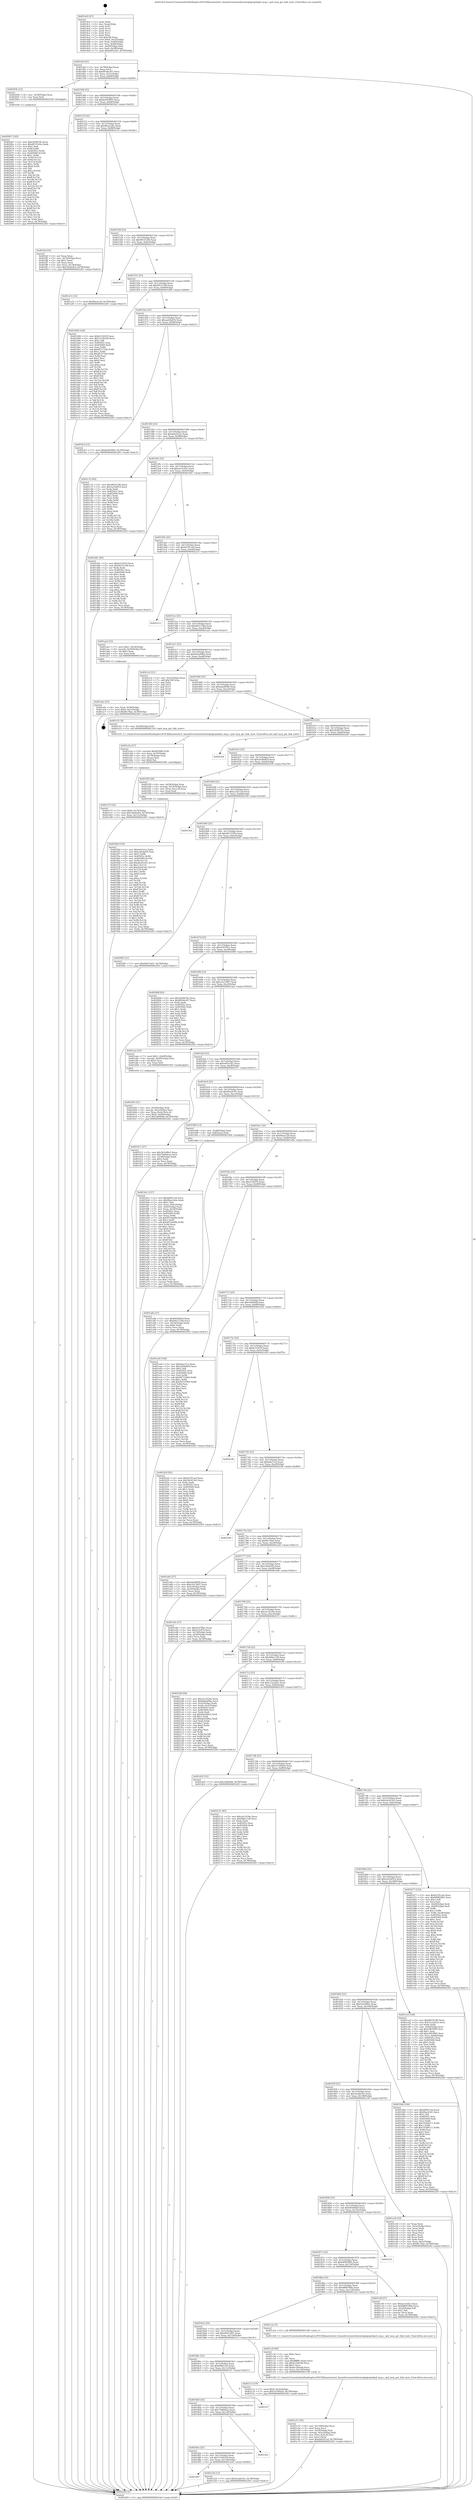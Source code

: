 digraph "0x4014c0" {
  label = "0x4014c0 (/mnt/c/Users/mathe/Desktop/tcc/POCII/binaries/extr_linuxdriversnetethernetqlogicqedqed_mcp.c_qed_mcp_get_link_state_Final-ollvm.out::main(0))"
  labelloc = "t"
  node[shape=record]

  Entry [label="",width=0.3,height=0.3,shape=circle,fillcolor=black,style=filled]
  "0x4014ef" [label="{
     0x4014ef [23]\l
     | [instrs]\l
     &nbsp;&nbsp;0x4014ef \<+3\>: mov -0x78(%rbp),%eax\l
     &nbsp;&nbsp;0x4014f2 \<+2\>: mov %eax,%ecx\l
     &nbsp;&nbsp;0x4014f4 \<+6\>: sub $0x893de307,%ecx\l
     &nbsp;&nbsp;0x4014fa \<+3\>: mov %eax,-0x7c(%rbp)\l
     &nbsp;&nbsp;0x4014fd \<+3\>: mov %ecx,-0x80(%rbp)\l
     &nbsp;&nbsp;0x401500 \<+6\>: je 000000000040205b \<main+0xb9b\>\l
  }"]
  "0x40205b" [label="{
     0x40205b [12]\l
     | [instrs]\l
     &nbsp;&nbsp;0x40205b \<+4\>: mov -0x58(%rbp),%rax\l
     &nbsp;&nbsp;0x40205f \<+3\>: mov %rax,%rdi\l
     &nbsp;&nbsp;0x402062 \<+5\>: call 0000000000401030 \<free@plt\>\l
     | [calls]\l
     &nbsp;&nbsp;0x401030 \{1\} (unknown)\l
  }"]
  "0x401506" [label="{
     0x401506 [25]\l
     | [instrs]\l
     &nbsp;&nbsp;0x401506 \<+5\>: jmp 000000000040150b \<main+0x4b\>\l
     &nbsp;&nbsp;0x40150b \<+3\>: mov -0x7c(%rbp),%eax\l
     &nbsp;&nbsp;0x40150e \<+5\>: sub $0x8e993895,%eax\l
     &nbsp;&nbsp;0x401513 \<+6\>: mov %eax,-0x84(%rbp)\l
     &nbsp;&nbsp;0x401519 \<+6\>: je 0000000000401fef \<main+0xb2f\>\l
  }"]
  Exit [label="",width=0.3,height=0.3,shape=circle,fillcolor=black,style=filled,peripheries=2]
  "0x401fef" [label="{
     0x401fef [25]\l
     | [instrs]\l
     &nbsp;&nbsp;0x401fef \<+2\>: xor %eax,%eax\l
     &nbsp;&nbsp;0x401ff1 \<+3\>: mov -0x74(%rbp),%ecx\l
     &nbsp;&nbsp;0x401ff4 \<+3\>: sub $0x1,%eax\l
     &nbsp;&nbsp;0x401ff7 \<+2\>: sub %eax,%ecx\l
     &nbsp;&nbsp;0x401ff9 \<+3\>: mov %ecx,-0x74(%rbp)\l
     &nbsp;&nbsp;0x401ffc \<+7\>: movl $0x1fde6264,-0x78(%rbp)\l
     &nbsp;&nbsp;0x402003 \<+5\>: jmp 0000000000402283 \<main+0xdc3\>\l
  }"]
  "0x40151f" [label="{
     0x40151f [25]\l
     | [instrs]\l
     &nbsp;&nbsp;0x40151f \<+5\>: jmp 0000000000401524 \<main+0x64\>\l
     &nbsp;&nbsp;0x401524 \<+3\>: mov -0x7c(%rbp),%eax\l
     &nbsp;&nbsp;0x401527 \<+5\>: sub $0x96aa1ebe,%eax\l
     &nbsp;&nbsp;0x40152c \<+6\>: mov %eax,-0x88(%rbp)\l
     &nbsp;&nbsp;0x401532 \<+6\>: je 0000000000401a7e \<main+0x5be\>\l
  }"]
  "0x402067" [label="{
     0x402067 [142]\l
     | [instrs]\l
     &nbsp;&nbsp;0x402067 \<+5\>: mov $0xc829b79c,%ecx\l
     &nbsp;&nbsp;0x40206c \<+5\>: mov $0xd015550a,%edx\l
     &nbsp;&nbsp;0x402071 \<+3\>: mov $0x1,%sil\l
     &nbsp;&nbsp;0x402074 \<+3\>: xor %r8d,%r8d\l
     &nbsp;&nbsp;0x402077 \<+8\>: mov 0x40505c,%r9d\l
     &nbsp;&nbsp;0x40207f \<+8\>: mov 0x405060,%r10d\l
     &nbsp;&nbsp;0x402087 \<+4\>: sub $0x1,%r8d\l
     &nbsp;&nbsp;0x40208b \<+3\>: mov %r9d,%r11d\l
     &nbsp;&nbsp;0x40208e \<+3\>: add %r8d,%r11d\l
     &nbsp;&nbsp;0x402091 \<+4\>: imul %r11d,%r9d\l
     &nbsp;&nbsp;0x402095 \<+4\>: and $0x1,%r9d\l
     &nbsp;&nbsp;0x402099 \<+4\>: cmp $0x0,%r9d\l
     &nbsp;&nbsp;0x40209d \<+3\>: sete %bl\l
     &nbsp;&nbsp;0x4020a0 \<+4\>: cmp $0xa,%r10d\l
     &nbsp;&nbsp;0x4020a4 \<+4\>: setl %r14b\l
     &nbsp;&nbsp;0x4020a8 \<+3\>: mov %bl,%r15b\l
     &nbsp;&nbsp;0x4020ab \<+4\>: xor $0xff,%r15b\l
     &nbsp;&nbsp;0x4020af \<+3\>: mov %r14b,%r12b\l
     &nbsp;&nbsp;0x4020b2 \<+4\>: xor $0xff,%r12b\l
     &nbsp;&nbsp;0x4020b6 \<+4\>: xor $0x1,%sil\l
     &nbsp;&nbsp;0x4020ba \<+3\>: mov %r15b,%r13b\l
     &nbsp;&nbsp;0x4020bd \<+4\>: and $0xff,%r13b\l
     &nbsp;&nbsp;0x4020c1 \<+3\>: and %sil,%bl\l
     &nbsp;&nbsp;0x4020c4 \<+3\>: mov %r12b,%al\l
     &nbsp;&nbsp;0x4020c7 \<+2\>: and $0xff,%al\l
     &nbsp;&nbsp;0x4020c9 \<+3\>: and %sil,%r14b\l
     &nbsp;&nbsp;0x4020cc \<+3\>: or %bl,%r13b\l
     &nbsp;&nbsp;0x4020cf \<+3\>: or %r14b,%al\l
     &nbsp;&nbsp;0x4020d2 \<+3\>: xor %al,%r13b\l
     &nbsp;&nbsp;0x4020d5 \<+3\>: or %r12b,%r15b\l
     &nbsp;&nbsp;0x4020d8 \<+4\>: xor $0xff,%r15b\l
     &nbsp;&nbsp;0x4020dc \<+4\>: or $0x1,%sil\l
     &nbsp;&nbsp;0x4020e0 \<+3\>: and %sil,%r15b\l
     &nbsp;&nbsp;0x4020e3 \<+3\>: or %r15b,%r13b\l
     &nbsp;&nbsp;0x4020e6 \<+4\>: test $0x1,%r13b\l
     &nbsp;&nbsp;0x4020ea \<+3\>: cmovne %edx,%ecx\l
     &nbsp;&nbsp;0x4020ed \<+3\>: mov %ecx,-0x78(%rbp)\l
     &nbsp;&nbsp;0x4020f0 \<+5\>: jmp 0000000000402283 \<main+0xdc3\>\l
  }"]
  "0x401a7e" [label="{
     0x401a7e [12]\l
     | [instrs]\l
     &nbsp;&nbsp;0x401a7e \<+7\>: movl $0xf9aeec26,-0x78(%rbp)\l
     &nbsp;&nbsp;0x401a85 \<+5\>: jmp 0000000000402283 \<main+0xdc3\>\l
  }"]
  "0x401538" [label="{
     0x401538 [25]\l
     | [instrs]\l
     &nbsp;&nbsp;0x401538 \<+5\>: jmp 000000000040153d \<main+0x7d\>\l
     &nbsp;&nbsp;0x40153d \<+3\>: mov -0x7c(%rbp),%eax\l
     &nbsp;&nbsp;0x401540 \<+5\>: sub $0x981012f6,%eax\l
     &nbsp;&nbsp;0x401545 \<+6\>: mov %eax,-0x8c(%rbp)\l
     &nbsp;&nbsp;0x40154b \<+6\>: je 000000000040221f \<main+0xd5f\>\l
  }"]
  "0x401f4d" [label="{
     0x401f4d [150]\l
     | [instrs]\l
     &nbsp;&nbsp;0x401f4d \<+5\>: mov $0xbda7e1a,%edx\l
     &nbsp;&nbsp;0x401f52 \<+5\>: mov $0xaad3bd10,%esi\l
     &nbsp;&nbsp;0x401f57 \<+3\>: mov $0x1,%r8b\l
     &nbsp;&nbsp;0x401f5a \<+8\>: mov 0x40505c,%r9d\l
     &nbsp;&nbsp;0x401f62 \<+8\>: mov 0x405060,%r10d\l
     &nbsp;&nbsp;0x401f6a \<+3\>: mov %r9d,%r11d\l
     &nbsp;&nbsp;0x401f6d \<+7\>: add $0xd2a01e61,%r11d\l
     &nbsp;&nbsp;0x401f74 \<+4\>: sub $0x1,%r11d\l
     &nbsp;&nbsp;0x401f78 \<+7\>: sub $0xd2a01e61,%r11d\l
     &nbsp;&nbsp;0x401f7f \<+4\>: imul %r11d,%r9d\l
     &nbsp;&nbsp;0x401f83 \<+4\>: and $0x1,%r9d\l
     &nbsp;&nbsp;0x401f87 \<+4\>: cmp $0x0,%r9d\l
     &nbsp;&nbsp;0x401f8b \<+3\>: sete %bl\l
     &nbsp;&nbsp;0x401f8e \<+4\>: cmp $0xa,%r10d\l
     &nbsp;&nbsp;0x401f92 \<+4\>: setl %r14b\l
     &nbsp;&nbsp;0x401f96 \<+3\>: mov %bl,%r15b\l
     &nbsp;&nbsp;0x401f99 \<+4\>: xor $0xff,%r15b\l
     &nbsp;&nbsp;0x401f9d \<+3\>: mov %r14b,%r12b\l
     &nbsp;&nbsp;0x401fa0 \<+4\>: xor $0xff,%r12b\l
     &nbsp;&nbsp;0x401fa4 \<+4\>: xor $0x1,%r8b\l
     &nbsp;&nbsp;0x401fa8 \<+3\>: mov %r15b,%r13b\l
     &nbsp;&nbsp;0x401fab \<+4\>: and $0xff,%r13b\l
     &nbsp;&nbsp;0x401faf \<+3\>: and %r8b,%bl\l
     &nbsp;&nbsp;0x401fb2 \<+3\>: mov %r12b,%al\l
     &nbsp;&nbsp;0x401fb5 \<+2\>: and $0xff,%al\l
     &nbsp;&nbsp;0x401fb7 \<+3\>: and %r8b,%r14b\l
     &nbsp;&nbsp;0x401fba \<+3\>: or %bl,%r13b\l
     &nbsp;&nbsp;0x401fbd \<+3\>: or %r14b,%al\l
     &nbsp;&nbsp;0x401fc0 \<+3\>: xor %al,%r13b\l
     &nbsp;&nbsp;0x401fc3 \<+3\>: or %r12b,%r15b\l
     &nbsp;&nbsp;0x401fc6 \<+4\>: xor $0xff,%r15b\l
     &nbsp;&nbsp;0x401fca \<+4\>: or $0x1,%r8b\l
     &nbsp;&nbsp;0x401fce \<+3\>: and %r8b,%r15b\l
     &nbsp;&nbsp;0x401fd1 \<+3\>: or %r15b,%r13b\l
     &nbsp;&nbsp;0x401fd4 \<+4\>: test $0x1,%r13b\l
     &nbsp;&nbsp;0x401fd8 \<+3\>: cmovne %esi,%edx\l
     &nbsp;&nbsp;0x401fdb \<+3\>: mov %edx,-0x78(%rbp)\l
     &nbsp;&nbsp;0x401fde \<+5\>: jmp 0000000000402283 \<main+0xdc3\>\l
  }"]
  "0x40221f" [label="{
     0x40221f\l
  }", style=dashed]
  "0x401551" [label="{
     0x401551 [25]\l
     | [instrs]\l
     &nbsp;&nbsp;0x401551 \<+5\>: jmp 0000000000401556 \<main+0x96\>\l
     &nbsp;&nbsp;0x401556 \<+3\>: mov -0x7c(%rbp),%eax\l
     &nbsp;&nbsp;0x401559 \<+5\>: sub $0x9915c1f8,%eax\l
     &nbsp;&nbsp;0x40155e \<+6\>: mov %eax,-0x90(%rbp)\l
     &nbsp;&nbsp;0x401564 \<+6\>: je 0000000000401d94 \<main+0x8d4\>\l
  }"]
  "0x401e75" [label="{
     0x401e75 [25]\l
     | [instrs]\l
     &nbsp;&nbsp;0x401e75 \<+7\>: movl $0x0,-0x74(%rbp)\l
     &nbsp;&nbsp;0x401e7c \<+7\>: movl $0x1fde6264,-0x78(%rbp)\l
     &nbsp;&nbsp;0x401e83 \<+6\>: mov %eax,-0x12c(%rbp)\l
     &nbsp;&nbsp;0x401e89 \<+5\>: jmp 0000000000402283 \<main+0xdc3\>\l
  }"]
  "0x401d94" [label="{
     0x401d94 [144]\l
     | [instrs]\l
     &nbsp;&nbsp;0x401d94 \<+5\>: mov $0xb152018,%eax\l
     &nbsp;&nbsp;0x401d99 \<+5\>: mov $0x7c5261b9,%ecx\l
     &nbsp;&nbsp;0x401d9e \<+2\>: mov $0x1,%dl\l
     &nbsp;&nbsp;0x401da0 \<+7\>: mov 0x40505c,%esi\l
     &nbsp;&nbsp;0x401da7 \<+7\>: mov 0x405060,%edi\l
     &nbsp;&nbsp;0x401dae \<+3\>: mov %esi,%r8d\l
     &nbsp;&nbsp;0x401db1 \<+7\>: sub $0xdf127160,%r8d\l
     &nbsp;&nbsp;0x401db8 \<+4\>: sub $0x1,%r8d\l
     &nbsp;&nbsp;0x401dbc \<+7\>: add $0xdf127160,%r8d\l
     &nbsp;&nbsp;0x401dc3 \<+4\>: imul %r8d,%esi\l
     &nbsp;&nbsp;0x401dc7 \<+3\>: and $0x1,%esi\l
     &nbsp;&nbsp;0x401dca \<+3\>: cmp $0x0,%esi\l
     &nbsp;&nbsp;0x401dcd \<+4\>: sete %r9b\l
     &nbsp;&nbsp;0x401dd1 \<+3\>: cmp $0xa,%edi\l
     &nbsp;&nbsp;0x401dd4 \<+4\>: setl %r10b\l
     &nbsp;&nbsp;0x401dd8 \<+3\>: mov %r9b,%r11b\l
     &nbsp;&nbsp;0x401ddb \<+4\>: xor $0xff,%r11b\l
     &nbsp;&nbsp;0x401ddf \<+3\>: mov %r10b,%bl\l
     &nbsp;&nbsp;0x401de2 \<+3\>: xor $0xff,%bl\l
     &nbsp;&nbsp;0x401de5 \<+3\>: xor $0x1,%dl\l
     &nbsp;&nbsp;0x401de8 \<+3\>: mov %r11b,%r14b\l
     &nbsp;&nbsp;0x401deb \<+4\>: and $0xff,%r14b\l
     &nbsp;&nbsp;0x401def \<+3\>: and %dl,%r9b\l
     &nbsp;&nbsp;0x401df2 \<+3\>: mov %bl,%r15b\l
     &nbsp;&nbsp;0x401df5 \<+4\>: and $0xff,%r15b\l
     &nbsp;&nbsp;0x401df9 \<+3\>: and %dl,%r10b\l
     &nbsp;&nbsp;0x401dfc \<+3\>: or %r9b,%r14b\l
     &nbsp;&nbsp;0x401dff \<+3\>: or %r10b,%r15b\l
     &nbsp;&nbsp;0x401e02 \<+3\>: xor %r15b,%r14b\l
     &nbsp;&nbsp;0x401e05 \<+3\>: or %bl,%r11b\l
     &nbsp;&nbsp;0x401e08 \<+4\>: xor $0xff,%r11b\l
     &nbsp;&nbsp;0x401e0c \<+3\>: or $0x1,%dl\l
     &nbsp;&nbsp;0x401e0f \<+3\>: and %dl,%r11b\l
     &nbsp;&nbsp;0x401e12 \<+3\>: or %r11b,%r14b\l
     &nbsp;&nbsp;0x401e15 \<+4\>: test $0x1,%r14b\l
     &nbsp;&nbsp;0x401e19 \<+3\>: cmovne %ecx,%eax\l
     &nbsp;&nbsp;0x401e1c \<+3\>: mov %eax,-0x78(%rbp)\l
     &nbsp;&nbsp;0x401e1f \<+5\>: jmp 0000000000402283 \<main+0xdc3\>\l
  }"]
  "0x40156a" [label="{
     0x40156a [25]\l
     | [instrs]\l
     &nbsp;&nbsp;0x40156a \<+5\>: jmp 000000000040156f \<main+0xaf\>\l
     &nbsp;&nbsp;0x40156f \<+3\>: mov -0x7c(%rbp),%eax\l
     &nbsp;&nbsp;0x401572 \<+5\>: sub $0xaad3bd10,%eax\l
     &nbsp;&nbsp;0x401577 \<+6\>: mov %eax,-0x94(%rbp)\l
     &nbsp;&nbsp;0x40157d \<+6\>: je 0000000000401fe3 \<main+0xb23\>\l
  }"]
  "0x401e5a" [label="{
     0x401e5a [27]\l
     | [instrs]\l
     &nbsp;&nbsp;0x401e5a \<+10\>: movabs $0x4030b6,%rdi\l
     &nbsp;&nbsp;0x401e64 \<+4\>: mov %rax,-0x70(%rbp)\l
     &nbsp;&nbsp;0x401e68 \<+4\>: mov -0x70(%rbp),%rax\l
     &nbsp;&nbsp;0x401e6c \<+2\>: mov (%rax),%esi\l
     &nbsp;&nbsp;0x401e6e \<+2\>: mov $0x0,%al\l
     &nbsp;&nbsp;0x401e70 \<+5\>: call 0000000000401040 \<printf@plt\>\l
     | [calls]\l
     &nbsp;&nbsp;0x401040 \{1\} (unknown)\l
  }"]
  "0x401fe3" [label="{
     0x401fe3 [12]\l
     | [instrs]\l
     &nbsp;&nbsp;0x401fe3 \<+7\>: movl $0x8e993895,-0x78(%rbp)\l
     &nbsp;&nbsp;0x401fea \<+5\>: jmp 0000000000402283 \<main+0xdc3\>\l
  }"]
  "0x401583" [label="{
     0x401583 [25]\l
     | [instrs]\l
     &nbsp;&nbsp;0x401583 \<+5\>: jmp 0000000000401588 \<main+0xc8\>\l
     &nbsp;&nbsp;0x401588 \<+3\>: mov -0x7c(%rbp),%eax\l
     &nbsp;&nbsp;0x40158b \<+5\>: sub $0xab4241a2,%eax\l
     &nbsp;&nbsp;0x401590 \<+6\>: mov %eax,-0x98(%rbp)\l
     &nbsp;&nbsp;0x401596 \<+6\>: je 0000000000401c7a \<main+0x7ba\>\l
  }"]
  "0x401907" [label="{
     0x401907\l
  }", style=dashed]
  "0x401c7a" [label="{
     0x401c7a [83]\l
     | [instrs]\l
     &nbsp;&nbsp;0x401c7a \<+5\>: mov $0x981012f6,%eax\l
     &nbsp;&nbsp;0x401c7f \<+5\>: mov $0x5a25b914,%ecx\l
     &nbsp;&nbsp;0x401c84 \<+2\>: xor %edx,%edx\l
     &nbsp;&nbsp;0x401c86 \<+7\>: mov 0x40505c,%esi\l
     &nbsp;&nbsp;0x401c8d \<+7\>: mov 0x405060,%edi\l
     &nbsp;&nbsp;0x401c94 \<+3\>: sub $0x1,%edx\l
     &nbsp;&nbsp;0x401c97 \<+3\>: mov %esi,%r8d\l
     &nbsp;&nbsp;0x401c9a \<+3\>: add %edx,%r8d\l
     &nbsp;&nbsp;0x401c9d \<+4\>: imul %r8d,%esi\l
     &nbsp;&nbsp;0x401ca1 \<+3\>: and $0x1,%esi\l
     &nbsp;&nbsp;0x401ca4 \<+3\>: cmp $0x0,%esi\l
     &nbsp;&nbsp;0x401ca7 \<+4\>: sete %r9b\l
     &nbsp;&nbsp;0x401cab \<+3\>: cmp $0xa,%edi\l
     &nbsp;&nbsp;0x401cae \<+4\>: setl %r10b\l
     &nbsp;&nbsp;0x401cb2 \<+3\>: mov %r9b,%r11b\l
     &nbsp;&nbsp;0x401cb5 \<+3\>: and %r10b,%r11b\l
     &nbsp;&nbsp;0x401cb8 \<+3\>: xor %r10b,%r9b\l
     &nbsp;&nbsp;0x401cbb \<+3\>: or %r9b,%r11b\l
     &nbsp;&nbsp;0x401cbe \<+4\>: test $0x1,%r11b\l
     &nbsp;&nbsp;0x401cc2 \<+3\>: cmovne %ecx,%eax\l
     &nbsp;&nbsp;0x401cc5 \<+3\>: mov %eax,-0x78(%rbp)\l
     &nbsp;&nbsp;0x401cc8 \<+5\>: jmp 0000000000402283 \<main+0xdc3\>\l
  }"]
  "0x40159c" [label="{
     0x40159c [25]\l
     | [instrs]\l
     &nbsp;&nbsp;0x40159c \<+5\>: jmp 00000000004015a1 \<main+0xe1\>\l
     &nbsp;&nbsp;0x4015a1 \<+3\>: mov -0x7c(%rbp),%eax\l
     &nbsp;&nbsp;0x4015a4 \<+5\>: sub $0xaec5c02c,%eax\l
     &nbsp;&nbsp;0x4015a9 \<+6\>: mov %eax,-0x9c(%rbp)\l
     &nbsp;&nbsp;0x4015af \<+6\>: je 0000000000401d41 \<main+0x881\>\l
  }"]
  "0x401e24" [label="{
     0x401e24 [12]\l
     | [instrs]\l
     &nbsp;&nbsp;0x401e24 \<+7\>: movl $0x5eabb35e,-0x78(%rbp)\l
     &nbsp;&nbsp;0x401e2b \<+5\>: jmp 0000000000402283 \<main+0xdc3\>\l
  }"]
  "0x401d41" [label="{
     0x401d41 [83]\l
     | [instrs]\l
     &nbsp;&nbsp;0x401d41 \<+5\>: mov $0xb152018,%eax\l
     &nbsp;&nbsp;0x401d46 \<+5\>: mov $0x9915c1f8,%ecx\l
     &nbsp;&nbsp;0x401d4b \<+2\>: xor %edx,%edx\l
     &nbsp;&nbsp;0x401d4d \<+7\>: mov 0x40505c,%esi\l
     &nbsp;&nbsp;0x401d54 \<+7\>: mov 0x405060,%edi\l
     &nbsp;&nbsp;0x401d5b \<+3\>: sub $0x1,%edx\l
     &nbsp;&nbsp;0x401d5e \<+3\>: mov %esi,%r8d\l
     &nbsp;&nbsp;0x401d61 \<+3\>: add %edx,%r8d\l
     &nbsp;&nbsp;0x401d64 \<+4\>: imul %r8d,%esi\l
     &nbsp;&nbsp;0x401d68 \<+3\>: and $0x1,%esi\l
     &nbsp;&nbsp;0x401d6b \<+3\>: cmp $0x0,%esi\l
     &nbsp;&nbsp;0x401d6e \<+4\>: sete %r9b\l
     &nbsp;&nbsp;0x401d72 \<+3\>: cmp $0xa,%edi\l
     &nbsp;&nbsp;0x401d75 \<+4\>: setl %r10b\l
     &nbsp;&nbsp;0x401d79 \<+3\>: mov %r9b,%r11b\l
     &nbsp;&nbsp;0x401d7c \<+3\>: and %r10b,%r11b\l
     &nbsp;&nbsp;0x401d7f \<+3\>: xor %r10b,%r9b\l
     &nbsp;&nbsp;0x401d82 \<+3\>: or %r9b,%r11b\l
     &nbsp;&nbsp;0x401d85 \<+4\>: test $0x1,%r11b\l
     &nbsp;&nbsp;0x401d89 \<+3\>: cmovne %ecx,%eax\l
     &nbsp;&nbsp;0x401d8c \<+3\>: mov %eax,-0x78(%rbp)\l
     &nbsp;&nbsp;0x401d8f \<+5\>: jmp 0000000000402283 \<main+0xdc3\>\l
  }"]
  "0x4015b5" [label="{
     0x4015b5 [25]\l
     | [instrs]\l
     &nbsp;&nbsp;0x4015b5 \<+5\>: jmp 00000000004015ba \<main+0xfa\>\l
     &nbsp;&nbsp;0x4015ba \<+3\>: mov -0x7c(%rbp),%eax\l
     &nbsp;&nbsp;0x4015bd \<+5\>: sub $0xb23f1ca0,%eax\l
     &nbsp;&nbsp;0x4015c2 \<+6\>: mov %eax,-0xa0(%rbp)\l
     &nbsp;&nbsp;0x4015c8 \<+6\>: je 0000000000402213 \<main+0xd53\>\l
  }"]
  "0x4018ee" [label="{
     0x4018ee [25]\l
     | [instrs]\l
     &nbsp;&nbsp;0x4018ee \<+5\>: jmp 00000000004018f3 \<main+0x433\>\l
     &nbsp;&nbsp;0x4018f3 \<+3\>: mov -0x7c(%rbp),%eax\l
     &nbsp;&nbsp;0x4018f6 \<+5\>: sub $0x7c5261b9,%eax\l
     &nbsp;&nbsp;0x4018fb \<+6\>: mov %eax,-0x124(%rbp)\l
     &nbsp;&nbsp;0x401901 \<+6\>: je 0000000000401e24 \<main+0x964\>\l
  }"]
  "0x402213" [label="{
     0x402213\l
  }", style=dashed]
  "0x4015ce" [label="{
     0x4015ce [25]\l
     | [instrs]\l
     &nbsp;&nbsp;0x4015ce \<+5\>: jmp 00000000004015d3 \<main+0x113\>\l
     &nbsp;&nbsp;0x4015d3 \<+3\>: mov -0x7c(%rbp),%eax\l
     &nbsp;&nbsp;0x4015d6 \<+5\>: sub $0xb92115bd,%eax\l
     &nbsp;&nbsp;0x4015db \<+6\>: mov %eax,-0xa4(%rbp)\l
     &nbsp;&nbsp;0x4015e1 \<+6\>: je 0000000000401aa5 \<main+0x5e5\>\l
  }"]
  "0x40192c" [label="{
     0x40192c\l
  }", style=dashed]
  "0x401aa5" [label="{
     0x401aa5 [23]\l
     | [instrs]\l
     &nbsp;&nbsp;0x401aa5 \<+7\>: movl $0x1,-0x50(%rbp)\l
     &nbsp;&nbsp;0x401aac \<+4\>: movslq -0x50(%rbp),%rax\l
     &nbsp;&nbsp;0x401ab0 \<+4\>: shl $0x3,%rax\l
     &nbsp;&nbsp;0x401ab4 \<+3\>: mov %rax,%rdi\l
     &nbsp;&nbsp;0x401ab7 \<+5\>: call 0000000000401050 \<malloc@plt\>\l
     | [calls]\l
     &nbsp;&nbsp;0x401050 \{1\} (unknown)\l
  }"]
  "0x4015e7" [label="{
     0x4015e7 [25]\l
     | [instrs]\l
     &nbsp;&nbsp;0x4015e7 \<+5\>: jmp 00000000004015ec \<main+0x12c\>\l
     &nbsp;&nbsp;0x4015ec \<+3\>: mov -0x7c(%rbp),%eax\l
     &nbsp;&nbsp;0x4015ef \<+5\>: sub $0xbb4a496a,%eax\l
     &nbsp;&nbsp;0x4015f4 \<+6\>: mov %eax,-0xa8(%rbp)\l
     &nbsp;&nbsp;0x4015fa \<+6\>: je 00000000004021e2 \<main+0xd22\>\l
  }"]
  "0x4018d5" [label="{
     0x4018d5 [25]\l
     | [instrs]\l
     &nbsp;&nbsp;0x4018d5 \<+5\>: jmp 00000000004018da \<main+0x41a\>\l
     &nbsp;&nbsp;0x4018da \<+3\>: mov -0x7c(%rbp),%eax\l
     &nbsp;&nbsp;0x4018dd \<+5\>: sub $0x79dd4eaa,%eax\l
     &nbsp;&nbsp;0x4018e2 \<+6\>: mov %eax,-0x120(%rbp)\l
     &nbsp;&nbsp;0x4018e8 \<+6\>: je 000000000040192c \<main+0x46c\>\l
  }"]
  "0x4021e2" [label="{
     0x4021e2 [21]\l
     | [instrs]\l
     &nbsp;&nbsp;0x4021e2 \<+3\>: mov -0x2c(%rbp),%eax\l
     &nbsp;&nbsp;0x4021e5 \<+7\>: add $0x108,%rsp\l
     &nbsp;&nbsp;0x4021ec \<+1\>: pop %rbx\l
     &nbsp;&nbsp;0x4021ed \<+2\>: pop %r12\l
     &nbsp;&nbsp;0x4021ef \<+2\>: pop %r13\l
     &nbsp;&nbsp;0x4021f1 \<+2\>: pop %r14\l
     &nbsp;&nbsp;0x4021f3 \<+2\>: pop %r15\l
     &nbsp;&nbsp;0x4021f5 \<+1\>: pop %rbp\l
     &nbsp;&nbsp;0x4021f6 \<+1\>: ret\l
  }"]
  "0x401600" [label="{
     0x401600 [25]\l
     | [instrs]\l
     &nbsp;&nbsp;0x401600 \<+5\>: jmp 0000000000401605 \<main+0x145\>\l
     &nbsp;&nbsp;0x401605 \<+3\>: mov -0x7c(%rbp),%eax\l
     &nbsp;&nbsp;0x401608 \<+5\>: sub $0xbda48f28,%eax\l
     &nbsp;&nbsp;0x40160d \<+6\>: mov %eax,-0xac(%rbp)\l
     &nbsp;&nbsp;0x401613 \<+6\>: je 0000000000401e51 \<main+0x991\>\l
  }"]
  "0x4021f7" [label="{
     0x4021f7\l
  }", style=dashed]
  "0x401e51" [label="{
     0x401e51 [9]\l
     | [instrs]\l
     &nbsp;&nbsp;0x401e51 \<+4\>: mov -0x58(%rbp),%rdi\l
     &nbsp;&nbsp;0x401e55 \<+5\>: call 00000000004013c0 \<qed_mcp_get_link_state\>\l
     | [calls]\l
     &nbsp;&nbsp;0x4013c0 \{1\} (/mnt/c/Users/mathe/Desktop/tcc/POCII/binaries/extr_linuxdriversnetethernetqlogicqedqed_mcp.c_qed_mcp_get_link_state_Final-ollvm.out::qed_mcp_get_link_state)\l
  }"]
  "0x401619" [label="{
     0x401619 [25]\l
     | [instrs]\l
     &nbsp;&nbsp;0x401619 \<+5\>: jmp 000000000040161e \<main+0x15e\>\l
     &nbsp;&nbsp;0x40161e \<+3\>: mov -0x7c(%rbp),%eax\l
     &nbsp;&nbsp;0x401621 \<+5\>: sub $0xc829b79c,%eax\l
     &nbsp;&nbsp;0x401626 \<+6\>: mov %eax,-0xb0(%rbp)\l
     &nbsp;&nbsp;0x40162c \<+6\>: je 0000000000402264 \<main+0xda4\>\l
  }"]
  "0x4018bc" [label="{
     0x4018bc [25]\l
     | [instrs]\l
     &nbsp;&nbsp;0x4018bc \<+5\>: jmp 00000000004018c1 \<main+0x401\>\l
     &nbsp;&nbsp;0x4018c1 \<+3\>: mov -0x7c(%rbp),%eax\l
     &nbsp;&nbsp;0x4018c4 \<+5\>: sub $0x6f9b51eb,%eax\l
     &nbsp;&nbsp;0x4018c9 \<+6\>: mov %eax,-0x11c(%rbp)\l
     &nbsp;&nbsp;0x4018cf \<+6\>: je 00000000004021f7 \<main+0xd37\>\l
  }"]
  "0x402264" [label="{
     0x402264\l
  }", style=dashed]
  "0x401632" [label="{
     0x401632 [25]\l
     | [instrs]\l
     &nbsp;&nbsp;0x401632 \<+5\>: jmp 0000000000401637 \<main+0x177\>\l
     &nbsp;&nbsp;0x401637 \<+3\>: mov -0x7c(%rbp),%eax\l
     &nbsp;&nbsp;0x40163a \<+5\>: sub $0xcb38d459,%eax\l
     &nbsp;&nbsp;0x40163f \<+6\>: mov %eax,-0xb4(%rbp)\l
     &nbsp;&nbsp;0x401645 \<+6\>: je 0000000000401f39 \<main+0xa79\>\l
  }"]
  "0x40211e" [label="{
     0x40211e [19]\l
     | [instrs]\l
     &nbsp;&nbsp;0x40211e \<+7\>: movl $0x0,-0x3c(%rbp)\l
     &nbsp;&nbsp;0x402125 \<+7\>: movl $0x531992d3,-0x78(%rbp)\l
     &nbsp;&nbsp;0x40212c \<+5\>: jmp 0000000000402283 \<main+0xdc3\>\l
  }"]
  "0x401f39" [label="{
     0x401f39 [20]\l
     | [instrs]\l
     &nbsp;&nbsp;0x401f39 \<+4\>: mov -0x58(%rbp),%rax\l
     &nbsp;&nbsp;0x401f3d \<+4\>: movslq -0x74(%rbp),%rcx\l
     &nbsp;&nbsp;0x401f41 \<+4\>: mov (%rax,%rcx,8),%rax\l
     &nbsp;&nbsp;0x401f45 \<+3\>: mov %rax,%rdi\l
     &nbsp;&nbsp;0x401f48 \<+5\>: call 0000000000401030 \<free@plt\>\l
     | [calls]\l
     &nbsp;&nbsp;0x401030 \{1\} (unknown)\l
  }"]
  "0x40164b" [label="{
     0x40164b [25]\l
     | [instrs]\l
     &nbsp;&nbsp;0x40164b \<+5\>: jmp 0000000000401650 \<main+0x190\>\l
     &nbsp;&nbsp;0x401650 \<+3\>: mov -0x7c(%rbp),%eax\l
     &nbsp;&nbsp;0x401653 \<+5\>: sub $0xcc2d11a9,%eax\l
     &nbsp;&nbsp;0x401658 \<+6\>: mov %eax,-0xb8(%rbp)\l
     &nbsp;&nbsp;0x40165e \<+6\>: je 000000000040210d \<main+0xc4d\>\l
  }"]
  "0x401c57" [label="{
     0x401c57 [35]\l
     | [instrs]\l
     &nbsp;&nbsp;0x401c57 \<+6\>: mov -0x128(%rbp),%ecx\l
     &nbsp;&nbsp;0x401c5d \<+3\>: imul %eax,%ecx\l
     &nbsp;&nbsp;0x401c60 \<+4\>: mov -0x58(%rbp),%rsi\l
     &nbsp;&nbsp;0x401c64 \<+4\>: movslq -0x5c(%rbp),%rdi\l
     &nbsp;&nbsp;0x401c68 \<+4\>: mov (%rsi,%rdi,8),%rsi\l
     &nbsp;&nbsp;0x401c6c \<+2\>: mov %ecx,(%rsi)\l
     &nbsp;&nbsp;0x401c6e \<+7\>: movl $0xab4241a2,-0x78(%rbp)\l
     &nbsp;&nbsp;0x401c75 \<+5\>: jmp 0000000000402283 \<main+0xdc3\>\l
  }"]
  "0x40210d" [label="{
     0x40210d\l
  }", style=dashed]
  "0x401664" [label="{
     0x401664 [25]\l
     | [instrs]\l
     &nbsp;&nbsp;0x401664 \<+5\>: jmp 0000000000401669 \<main+0x1a9\>\l
     &nbsp;&nbsp;0x401669 \<+3\>: mov -0x7c(%rbp),%eax\l
     &nbsp;&nbsp;0x40166c \<+5\>: sub $0xd015550a,%eax\l
     &nbsp;&nbsp;0x401671 \<+6\>: mov %eax,-0xbc(%rbp)\l
     &nbsp;&nbsp;0x401677 \<+6\>: je 00000000004020f5 \<main+0xc35\>\l
  }"]
  "0x401c2f" [label="{
     0x401c2f [40]\l
     | [instrs]\l
     &nbsp;&nbsp;0x401c2f \<+5\>: mov $0x2,%ecx\l
     &nbsp;&nbsp;0x401c34 \<+1\>: cltd\l
     &nbsp;&nbsp;0x401c35 \<+2\>: idiv %ecx\l
     &nbsp;&nbsp;0x401c37 \<+6\>: imul $0xfffffffe,%edx,%ecx\l
     &nbsp;&nbsp;0x401c3d \<+6\>: sub $0xbc1b0e48,%ecx\l
     &nbsp;&nbsp;0x401c43 \<+3\>: add $0x1,%ecx\l
     &nbsp;&nbsp;0x401c46 \<+6\>: add $0xbc1b0e48,%ecx\l
     &nbsp;&nbsp;0x401c4c \<+6\>: mov %ecx,-0x128(%rbp)\l
     &nbsp;&nbsp;0x401c52 \<+5\>: call 0000000000401160 \<next_i\>\l
     | [calls]\l
     &nbsp;&nbsp;0x401160 \{1\} (/mnt/c/Users/mathe/Desktop/tcc/POCII/binaries/extr_linuxdriversnetethernetqlogicqedqed_mcp.c_qed_mcp_get_link_state_Final-ollvm.out::next_i)\l
  }"]
  "0x4020f5" [label="{
     0x4020f5 [12]\l
     | [instrs]\l
     &nbsp;&nbsp;0x4020f5 \<+7\>: movl $0x69d7cdd7,-0x78(%rbp)\l
     &nbsp;&nbsp;0x4020fc \<+5\>: jmp 0000000000402283 \<main+0xdc3\>\l
  }"]
  "0x40167d" [label="{
     0x40167d [25]\l
     | [instrs]\l
     &nbsp;&nbsp;0x40167d \<+5\>: jmp 0000000000401682 \<main+0x1c2\>\l
     &nbsp;&nbsp;0x401682 \<+3\>: mov -0x7c(%rbp),%eax\l
     &nbsp;&nbsp;0x401685 \<+5\>: sub $0xd197f9ca,%eax\l
     &nbsp;&nbsp;0x40168a \<+6\>: mov %eax,-0xc0(%rbp)\l
     &nbsp;&nbsp;0x401690 \<+6\>: je 0000000000402008 \<main+0xb48\>\l
  }"]
  "0x4018a3" [label="{
     0x4018a3 [25]\l
     | [instrs]\l
     &nbsp;&nbsp;0x4018a3 \<+5\>: jmp 00000000004018a8 \<main+0x3e8\>\l
     &nbsp;&nbsp;0x4018a8 \<+3\>: mov -0x7c(%rbp),%eax\l
     &nbsp;&nbsp;0x4018ab \<+5\>: sub $0x69d7cdd7,%eax\l
     &nbsp;&nbsp;0x4018b0 \<+6\>: mov %eax,-0x118(%rbp)\l
     &nbsp;&nbsp;0x4018b6 \<+6\>: je 000000000040211e \<main+0xc5e\>\l
  }"]
  "0x402008" [label="{
     0x402008 [83]\l
     | [instrs]\l
     &nbsp;&nbsp;0x402008 \<+5\>: mov $0xc829b79c,%eax\l
     &nbsp;&nbsp;0x40200d \<+5\>: mov $0x893de307,%ecx\l
     &nbsp;&nbsp;0x402012 \<+2\>: xor %edx,%edx\l
     &nbsp;&nbsp;0x402014 \<+7\>: mov 0x40505c,%esi\l
     &nbsp;&nbsp;0x40201b \<+7\>: mov 0x405060,%edi\l
     &nbsp;&nbsp;0x402022 \<+3\>: sub $0x1,%edx\l
     &nbsp;&nbsp;0x402025 \<+3\>: mov %esi,%r8d\l
     &nbsp;&nbsp;0x402028 \<+3\>: add %edx,%r8d\l
     &nbsp;&nbsp;0x40202b \<+4\>: imul %r8d,%esi\l
     &nbsp;&nbsp;0x40202f \<+3\>: and $0x1,%esi\l
     &nbsp;&nbsp;0x402032 \<+3\>: cmp $0x0,%esi\l
     &nbsp;&nbsp;0x402035 \<+4\>: sete %r9b\l
     &nbsp;&nbsp;0x402039 \<+3\>: cmp $0xa,%edi\l
     &nbsp;&nbsp;0x40203c \<+4\>: setl %r10b\l
     &nbsp;&nbsp;0x402040 \<+3\>: mov %r9b,%r11b\l
     &nbsp;&nbsp;0x402043 \<+3\>: and %r10b,%r11b\l
     &nbsp;&nbsp;0x402046 \<+3\>: xor %r10b,%r9b\l
     &nbsp;&nbsp;0x402049 \<+3\>: or %r9b,%r11b\l
     &nbsp;&nbsp;0x40204c \<+4\>: test $0x1,%r11b\l
     &nbsp;&nbsp;0x402050 \<+3\>: cmovne %ecx,%eax\l
     &nbsp;&nbsp;0x402053 \<+3\>: mov %eax,-0x78(%rbp)\l
     &nbsp;&nbsp;0x402056 \<+5\>: jmp 0000000000402283 \<main+0xdc3\>\l
  }"]
  "0x401696" [label="{
     0x401696 [25]\l
     | [instrs]\l
     &nbsp;&nbsp;0x401696 \<+5\>: jmp 000000000040169b \<main+0x1db\>\l
     &nbsp;&nbsp;0x40169b \<+3\>: mov -0x7c(%rbp),%eax\l
     &nbsp;&nbsp;0x40169e \<+5\>: sub $0xe3a13b97,%eax\l
     &nbsp;&nbsp;0x4016a3 \<+6\>: mov %eax,-0xc4(%rbp)\l
     &nbsp;&nbsp;0x4016a9 \<+6\>: je 0000000000401aee \<main+0x62e\>\l
  }"]
  "0x401c2a" [label="{
     0x401c2a [5]\l
     | [instrs]\l
     &nbsp;&nbsp;0x401c2a \<+5\>: call 0000000000401160 \<next_i\>\l
     | [calls]\l
     &nbsp;&nbsp;0x401160 \{1\} (/mnt/c/Users/mathe/Desktop/tcc/POCII/binaries/extr_linuxdriversnetethernetqlogicqedqed_mcp.c_qed_mcp_get_link_state_Final-ollvm.out::next_i)\l
  }"]
  "0x401aee" [label="{
     0x401aee [23]\l
     | [instrs]\l
     &nbsp;&nbsp;0x401aee \<+7\>: movl $0x1,-0x60(%rbp)\l
     &nbsp;&nbsp;0x401af5 \<+4\>: movslq -0x60(%rbp),%rax\l
     &nbsp;&nbsp;0x401af9 \<+4\>: shl $0x2,%rax\l
     &nbsp;&nbsp;0x401afd \<+3\>: mov %rax,%rdi\l
     &nbsp;&nbsp;0x401b00 \<+5\>: call 0000000000401050 \<malloc@plt\>\l
     | [calls]\l
     &nbsp;&nbsp;0x401050 \{1\} (unknown)\l
  }"]
  "0x4016af" [label="{
     0x4016af [25]\l
     | [instrs]\l
     &nbsp;&nbsp;0x4016af \<+5\>: jmp 00000000004016b4 \<main+0x1f4\>\l
     &nbsp;&nbsp;0x4016b4 \<+3\>: mov -0x7c(%rbp),%eax\l
     &nbsp;&nbsp;0x4016b7 \<+5\>: sub $0xe6f5e2d1,%eax\l
     &nbsp;&nbsp;0x4016bc \<+6\>: mov %eax,-0xc8(%rbp)\l
     &nbsp;&nbsp;0x4016c2 \<+6\>: je 0000000000401911 \<main+0x451\>\l
  }"]
  "0x40188a" [label="{
     0x40188a [25]\l
     | [instrs]\l
     &nbsp;&nbsp;0x40188a \<+5\>: jmp 000000000040188f \<main+0x3cf\>\l
     &nbsp;&nbsp;0x40188f \<+3\>: mov -0x7c(%rbp),%eax\l
     &nbsp;&nbsp;0x401892 \<+5\>: sub $0x6889780b,%eax\l
     &nbsp;&nbsp;0x401897 \<+6\>: mov %eax,-0x114(%rbp)\l
     &nbsp;&nbsp;0x40189d \<+6\>: je 0000000000401c2a \<main+0x76a\>\l
  }"]
  "0x401911" [label="{
     0x401911 [27]\l
     | [instrs]\l
     &nbsp;&nbsp;0x401911 \<+5\>: mov $0x5b3c88a5,%eax\l
     &nbsp;&nbsp;0x401916 \<+5\>: mov $0x79dd4eaa,%ecx\l
     &nbsp;&nbsp;0x40191b \<+3\>: mov -0x38(%rbp),%edx\l
     &nbsp;&nbsp;0x40191e \<+3\>: cmp $0x2,%edx\l
     &nbsp;&nbsp;0x401921 \<+3\>: cmovne %ecx,%eax\l
     &nbsp;&nbsp;0x401924 \<+3\>: mov %eax,-0x78(%rbp)\l
     &nbsp;&nbsp;0x401927 \<+5\>: jmp 0000000000402283 \<main+0xdc3\>\l
  }"]
  "0x4016c8" [label="{
     0x4016c8 [25]\l
     | [instrs]\l
     &nbsp;&nbsp;0x4016c8 \<+5\>: jmp 00000000004016cd \<main+0x20d\>\l
     &nbsp;&nbsp;0x4016cd \<+3\>: mov -0x7c(%rbp),%eax\l
     &nbsp;&nbsp;0x4016d0 \<+5\>: sub $0xf9ac4101,%eax\l
     &nbsp;&nbsp;0x4016d5 \<+6\>: mov %eax,-0xcc(%rbp)\l
     &nbsp;&nbsp;0x4016db \<+6\>: je 00000000004019d4 \<main+0x514\>\l
  }"]
  "0x402283" [label="{
     0x402283 [5]\l
     | [instrs]\l
     &nbsp;&nbsp;0x402283 \<+5\>: jmp 00000000004014ef \<main+0x2f\>\l
  }"]
  "0x4014c0" [label="{
     0x4014c0 [47]\l
     | [instrs]\l
     &nbsp;&nbsp;0x4014c0 \<+1\>: push %rbp\l
     &nbsp;&nbsp;0x4014c1 \<+3\>: mov %rsp,%rbp\l
     &nbsp;&nbsp;0x4014c4 \<+2\>: push %r15\l
     &nbsp;&nbsp;0x4014c6 \<+2\>: push %r14\l
     &nbsp;&nbsp;0x4014c8 \<+2\>: push %r13\l
     &nbsp;&nbsp;0x4014ca \<+2\>: push %r12\l
     &nbsp;&nbsp;0x4014cc \<+1\>: push %rbx\l
     &nbsp;&nbsp;0x4014cd \<+7\>: sub $0x108,%rsp\l
     &nbsp;&nbsp;0x4014d4 \<+7\>: movl $0x0,-0x3c(%rbp)\l
     &nbsp;&nbsp;0x4014db \<+3\>: mov %edi,-0x40(%rbp)\l
     &nbsp;&nbsp;0x4014de \<+4\>: mov %rsi,-0x48(%rbp)\l
     &nbsp;&nbsp;0x4014e2 \<+3\>: mov -0x40(%rbp),%edi\l
     &nbsp;&nbsp;0x4014e5 \<+3\>: mov %edi,-0x38(%rbp)\l
     &nbsp;&nbsp;0x4014e8 \<+7\>: movl $0xe6f5e2d1,-0x78(%rbp)\l
  }"]
  "0x401c0f" [label="{
     0x401c0f [27]\l
     | [instrs]\l
     &nbsp;&nbsp;0x401c0f \<+5\>: mov $0xaec5c02c,%eax\l
     &nbsp;&nbsp;0x401c14 \<+5\>: mov $0x6889780b,%ecx\l
     &nbsp;&nbsp;0x401c19 \<+3\>: mov -0x2d(%rbp),%dl\l
     &nbsp;&nbsp;0x401c1c \<+3\>: test $0x1,%dl\l
     &nbsp;&nbsp;0x401c1f \<+3\>: cmovne %ecx,%eax\l
     &nbsp;&nbsp;0x401c22 \<+3\>: mov %eax,-0x78(%rbp)\l
     &nbsp;&nbsp;0x401c25 \<+5\>: jmp 0000000000402283 \<main+0xdc3\>\l
  }"]
  "0x4019d4" [label="{
     0x4019d4 [13]\l
     | [instrs]\l
     &nbsp;&nbsp;0x4019d4 \<+4\>: mov -0x48(%rbp),%rax\l
     &nbsp;&nbsp;0x4019d8 \<+4\>: mov 0x8(%rax),%rdi\l
     &nbsp;&nbsp;0x4019dc \<+5\>: call 0000000000401060 \<atoi@plt\>\l
     | [calls]\l
     &nbsp;&nbsp;0x401060 \{1\} (unknown)\l
  }"]
  "0x4016e1" [label="{
     0x4016e1 [25]\l
     | [instrs]\l
     &nbsp;&nbsp;0x4016e1 \<+5\>: jmp 00000000004016e6 \<main+0x226\>\l
     &nbsp;&nbsp;0x4016e6 \<+3\>: mov -0x7c(%rbp),%eax\l
     &nbsp;&nbsp;0x4016e9 \<+5\>: sub $0xf9aeec26,%eax\l
     &nbsp;&nbsp;0x4016ee \<+6\>: mov %eax,-0xd0(%rbp)\l
     &nbsp;&nbsp;0x4016f4 \<+6\>: je 0000000000401a8a \<main+0x5ca\>\l
  }"]
  "0x401871" [label="{
     0x401871 [25]\l
     | [instrs]\l
     &nbsp;&nbsp;0x401871 \<+5\>: jmp 0000000000401876 \<main+0x3b6\>\l
     &nbsp;&nbsp;0x401876 \<+3\>: mov -0x7c(%rbp),%eax\l
     &nbsp;&nbsp;0x401879 \<+5\>: sub $0x66983865,%eax\l
     &nbsp;&nbsp;0x40187e \<+6\>: mov %eax,-0x110(%rbp)\l
     &nbsp;&nbsp;0x401884 \<+6\>: je 0000000000401c0f \<main+0x74f\>\l
  }"]
  "0x401a8a" [label="{
     0x401a8a [27]\l
     | [instrs]\l
     &nbsp;&nbsp;0x401a8a \<+5\>: mov $0x66568def,%eax\l
     &nbsp;&nbsp;0x401a8f \<+5\>: mov $0xb92115bd,%ecx\l
     &nbsp;&nbsp;0x401a94 \<+3\>: mov -0x34(%rbp),%edx\l
     &nbsp;&nbsp;0x401a97 \<+3\>: cmp $0x0,%edx\l
     &nbsp;&nbsp;0x401a9a \<+3\>: cmove %ecx,%eax\l
     &nbsp;&nbsp;0x401a9d \<+3\>: mov %eax,-0x78(%rbp)\l
     &nbsp;&nbsp;0x401aa0 \<+5\>: jmp 0000000000402283 \<main+0xdc3\>\l
  }"]
  "0x4016fa" [label="{
     0x4016fa [25]\l
     | [instrs]\l
     &nbsp;&nbsp;0x4016fa \<+5\>: jmp 00000000004016ff \<main+0x23f\>\l
     &nbsp;&nbsp;0x4016ff \<+3\>: mov -0x7c(%rbp),%eax\l
     &nbsp;&nbsp;0x401702 \<+5\>: sub $0x2162f7b,%eax\l
     &nbsp;&nbsp;0x401707 \<+6\>: mov %eax,-0xd4(%rbp)\l
     &nbsp;&nbsp;0x40170d \<+6\>: je 0000000000401ea9 \<main+0x9e9\>\l
  }"]
  "0x402101" [label="{
     0x402101\l
  }", style=dashed]
  "0x401ea9" [label="{
     0x401ea9 [144]\l
     | [instrs]\l
     &nbsp;&nbsp;0x401ea9 \<+5\>: mov $0xbda7e1a,%eax\l
     &nbsp;&nbsp;0x401eae \<+5\>: mov $0xcb38d459,%ecx\l
     &nbsp;&nbsp;0x401eb3 \<+2\>: mov $0x1,%dl\l
     &nbsp;&nbsp;0x401eb5 \<+7\>: mov 0x40505c,%esi\l
     &nbsp;&nbsp;0x401ebc \<+7\>: mov 0x405060,%edi\l
     &nbsp;&nbsp;0x401ec3 \<+3\>: mov %esi,%r8d\l
     &nbsp;&nbsp;0x401ec6 \<+7\>: sub $0x94725064,%r8d\l
     &nbsp;&nbsp;0x401ecd \<+4\>: sub $0x1,%r8d\l
     &nbsp;&nbsp;0x401ed1 \<+7\>: add $0x94725064,%r8d\l
     &nbsp;&nbsp;0x401ed8 \<+4\>: imul %r8d,%esi\l
     &nbsp;&nbsp;0x401edc \<+3\>: and $0x1,%esi\l
     &nbsp;&nbsp;0x401edf \<+3\>: cmp $0x0,%esi\l
     &nbsp;&nbsp;0x401ee2 \<+4\>: sete %r9b\l
     &nbsp;&nbsp;0x401ee6 \<+3\>: cmp $0xa,%edi\l
     &nbsp;&nbsp;0x401ee9 \<+4\>: setl %r10b\l
     &nbsp;&nbsp;0x401eed \<+3\>: mov %r9b,%r11b\l
     &nbsp;&nbsp;0x401ef0 \<+4\>: xor $0xff,%r11b\l
     &nbsp;&nbsp;0x401ef4 \<+3\>: mov %r10b,%bl\l
     &nbsp;&nbsp;0x401ef7 \<+3\>: xor $0xff,%bl\l
     &nbsp;&nbsp;0x401efa \<+3\>: xor $0x1,%dl\l
     &nbsp;&nbsp;0x401efd \<+3\>: mov %r11b,%r14b\l
     &nbsp;&nbsp;0x401f00 \<+4\>: and $0xff,%r14b\l
     &nbsp;&nbsp;0x401f04 \<+3\>: and %dl,%r9b\l
     &nbsp;&nbsp;0x401f07 \<+3\>: mov %bl,%r15b\l
     &nbsp;&nbsp;0x401f0a \<+4\>: and $0xff,%r15b\l
     &nbsp;&nbsp;0x401f0e \<+3\>: and %dl,%r10b\l
     &nbsp;&nbsp;0x401f11 \<+3\>: or %r9b,%r14b\l
     &nbsp;&nbsp;0x401f14 \<+3\>: or %r10b,%r15b\l
     &nbsp;&nbsp;0x401f17 \<+3\>: xor %r15b,%r14b\l
     &nbsp;&nbsp;0x401f1a \<+3\>: or %bl,%r11b\l
     &nbsp;&nbsp;0x401f1d \<+4\>: xor $0xff,%r11b\l
     &nbsp;&nbsp;0x401f21 \<+3\>: or $0x1,%dl\l
     &nbsp;&nbsp;0x401f24 \<+3\>: and %dl,%r11b\l
     &nbsp;&nbsp;0x401f27 \<+3\>: or %r11b,%r14b\l
     &nbsp;&nbsp;0x401f2a \<+4\>: test $0x1,%r14b\l
     &nbsp;&nbsp;0x401f2e \<+3\>: cmovne %ecx,%eax\l
     &nbsp;&nbsp;0x401f31 \<+3\>: mov %eax,-0x78(%rbp)\l
     &nbsp;&nbsp;0x401f34 \<+5\>: jmp 0000000000402283 \<main+0xdc3\>\l
  }"]
  "0x401713" [label="{
     0x401713 [25]\l
     | [instrs]\l
     &nbsp;&nbsp;0x401713 \<+5\>: jmp 0000000000401718 \<main+0x258\>\l
     &nbsp;&nbsp;0x401718 \<+3\>: mov -0x7c(%rbp),%eax\l
     &nbsp;&nbsp;0x40171b \<+5\>: sub $0x5466648,%eax\l
     &nbsp;&nbsp;0x401720 \<+6\>: mov %eax,-0xd8(%rbp)\l
     &nbsp;&nbsp;0x401726 \<+6\>: je 0000000000401b24 \<main+0x664\>\l
  }"]
  "0x401858" [label="{
     0x401858 [25]\l
     | [instrs]\l
     &nbsp;&nbsp;0x401858 \<+5\>: jmp 000000000040185d \<main+0x39d\>\l
     &nbsp;&nbsp;0x40185d \<+3\>: mov -0x7c(%rbp),%eax\l
     &nbsp;&nbsp;0x401860 \<+5\>: sub $0x66568def,%eax\l
     &nbsp;&nbsp;0x401865 \<+6\>: mov %eax,-0x10c(%rbp)\l
     &nbsp;&nbsp;0x40186b \<+6\>: je 0000000000402101 \<main+0xc41\>\l
  }"]
  "0x401b24" [label="{
     0x401b24 [83]\l
     | [instrs]\l
     &nbsp;&nbsp;0x401b24 \<+5\>: mov $0xb23f1ca0,%eax\l
     &nbsp;&nbsp;0x401b29 \<+5\>: mov $0x54c423e5,%ecx\l
     &nbsp;&nbsp;0x401b2e \<+2\>: xor %edx,%edx\l
     &nbsp;&nbsp;0x401b30 \<+7\>: mov 0x40505c,%esi\l
     &nbsp;&nbsp;0x401b37 \<+7\>: mov 0x405060,%edi\l
     &nbsp;&nbsp;0x401b3e \<+3\>: sub $0x1,%edx\l
     &nbsp;&nbsp;0x401b41 \<+3\>: mov %esi,%r8d\l
     &nbsp;&nbsp;0x401b44 \<+3\>: add %edx,%r8d\l
     &nbsp;&nbsp;0x401b47 \<+4\>: imul %r8d,%esi\l
     &nbsp;&nbsp;0x401b4b \<+3\>: and $0x1,%esi\l
     &nbsp;&nbsp;0x401b4e \<+3\>: cmp $0x0,%esi\l
     &nbsp;&nbsp;0x401b51 \<+4\>: sete %r9b\l
     &nbsp;&nbsp;0x401b55 \<+3\>: cmp $0xa,%edi\l
     &nbsp;&nbsp;0x401b58 \<+4\>: setl %r10b\l
     &nbsp;&nbsp;0x401b5c \<+3\>: mov %r9b,%r11b\l
     &nbsp;&nbsp;0x401b5f \<+3\>: and %r10b,%r11b\l
     &nbsp;&nbsp;0x401b62 \<+3\>: xor %r10b,%r9b\l
     &nbsp;&nbsp;0x401b65 \<+3\>: or %r9b,%r11b\l
     &nbsp;&nbsp;0x401b68 \<+4\>: test $0x1,%r11b\l
     &nbsp;&nbsp;0x401b6c \<+3\>: cmovne %ecx,%eax\l
     &nbsp;&nbsp;0x401b6f \<+3\>: mov %eax,-0x78(%rbp)\l
     &nbsp;&nbsp;0x401b72 \<+5\>: jmp 0000000000402283 \<main+0xdc3\>\l
  }"]
  "0x40172c" [label="{
     0x40172c [25]\l
     | [instrs]\l
     &nbsp;&nbsp;0x40172c \<+5\>: jmp 0000000000401731 \<main+0x271\>\l
     &nbsp;&nbsp;0x401731 \<+3\>: mov -0x7c(%rbp),%eax\l
     &nbsp;&nbsp;0x401734 \<+5\>: sub $0xb152018,%eax\l
     &nbsp;&nbsp;0x401739 \<+6\>: mov %eax,-0xdc(%rbp)\l
     &nbsp;&nbsp;0x40173f \<+6\>: je 0000000000402238 \<main+0xd78\>\l
  }"]
  "0x401e30" [label="{
     0x401e30 [33]\l
     | [instrs]\l
     &nbsp;&nbsp;0x401e30 \<+2\>: xor %eax,%eax\l
     &nbsp;&nbsp;0x401e32 \<+3\>: mov -0x5c(%rbp),%ecx\l
     &nbsp;&nbsp;0x401e35 \<+2\>: mov %eax,%edx\l
     &nbsp;&nbsp;0x401e37 \<+2\>: sub %ecx,%edx\l
     &nbsp;&nbsp;0x401e39 \<+2\>: mov %eax,%ecx\l
     &nbsp;&nbsp;0x401e3b \<+3\>: sub $0x1,%ecx\l
     &nbsp;&nbsp;0x401e3e \<+2\>: add %ecx,%edx\l
     &nbsp;&nbsp;0x401e40 \<+2\>: sub %edx,%eax\l
     &nbsp;&nbsp;0x401e42 \<+3\>: mov %eax,-0x5c(%rbp)\l
     &nbsp;&nbsp;0x401e45 \<+7\>: movl $0xf0c78ae,-0x78(%rbp)\l
     &nbsp;&nbsp;0x401e4c \<+5\>: jmp 0000000000402283 \<main+0xdc3\>\l
  }"]
  "0x402238" [label="{
     0x402238\l
  }", style=dashed]
  "0x401745" [label="{
     0x401745 [25]\l
     | [instrs]\l
     &nbsp;&nbsp;0x401745 \<+5\>: jmp 000000000040174a \<main+0x28a\>\l
     &nbsp;&nbsp;0x40174a \<+3\>: mov -0x7c(%rbp),%eax\l
     &nbsp;&nbsp;0x40174d \<+5\>: sub $0xbda7e1a,%eax\l
     &nbsp;&nbsp;0x401752 \<+6\>: mov %eax,-0xe0(%rbp)\l
     &nbsp;&nbsp;0x401758 \<+6\>: je 0000000000402244 \<main+0xd84\>\l
  }"]
  "0x401b05" [label="{
     0x401b05 [31]\l
     | [instrs]\l
     &nbsp;&nbsp;0x401b05 \<+4\>: mov -0x58(%rbp),%rdi\l
     &nbsp;&nbsp;0x401b09 \<+4\>: movslq -0x5c(%rbp),%rcx\l
     &nbsp;&nbsp;0x401b0d \<+4\>: mov %rax,(%rdi,%rcx,8)\l
     &nbsp;&nbsp;0x401b11 \<+7\>: movl $0x0,-0x64(%rbp)\l
     &nbsp;&nbsp;0x401b18 \<+7\>: movl $0x5466648,-0x78(%rbp)\l
     &nbsp;&nbsp;0x401b1f \<+5\>: jmp 0000000000402283 \<main+0xdc3\>\l
  }"]
  "0x402244" [label="{
     0x402244\l
  }", style=dashed]
  "0x40175e" [label="{
     0x40175e [25]\l
     | [instrs]\l
     &nbsp;&nbsp;0x40175e \<+5\>: jmp 0000000000401763 \<main+0x2a3\>\l
     &nbsp;&nbsp;0x401763 \<+3\>: mov -0x7c(%rbp),%eax\l
     &nbsp;&nbsp;0x401766 \<+5\>: sub $0xf0c78ae,%eax\l
     &nbsp;&nbsp;0x40176b \<+6\>: mov %eax,-0xe4(%rbp)\l
     &nbsp;&nbsp;0x401771 \<+6\>: je 0000000000401ad3 \<main+0x613\>\l
  }"]
  "0x401abc" [label="{
     0x401abc [23]\l
     | [instrs]\l
     &nbsp;&nbsp;0x401abc \<+4\>: mov %rax,-0x58(%rbp)\l
     &nbsp;&nbsp;0x401ac0 \<+7\>: movl $0x0,-0x5c(%rbp)\l
     &nbsp;&nbsp;0x401ac7 \<+7\>: movl $0xf0c78ae,-0x78(%rbp)\l
     &nbsp;&nbsp;0x401ace \<+5\>: jmp 0000000000402283 \<main+0xdc3\>\l
  }"]
  "0x401ad3" [label="{
     0x401ad3 [27]\l
     | [instrs]\l
     &nbsp;&nbsp;0x401ad3 \<+5\>: mov $0xbda48f28,%eax\l
     &nbsp;&nbsp;0x401ad8 \<+5\>: mov $0xe3a13b97,%ecx\l
     &nbsp;&nbsp;0x401add \<+3\>: mov -0x5c(%rbp),%edx\l
     &nbsp;&nbsp;0x401ae0 \<+3\>: cmp -0x50(%rbp),%edx\l
     &nbsp;&nbsp;0x401ae3 \<+3\>: cmovl %ecx,%eax\l
     &nbsp;&nbsp;0x401ae6 \<+3\>: mov %eax,-0x78(%rbp)\l
     &nbsp;&nbsp;0x401ae9 \<+5\>: jmp 0000000000402283 \<main+0xdc3\>\l
  }"]
  "0x401777" [label="{
     0x401777 [25]\l
     | [instrs]\l
     &nbsp;&nbsp;0x401777 \<+5\>: jmp 000000000040177c \<main+0x2bc\>\l
     &nbsp;&nbsp;0x40177c \<+3\>: mov -0x7c(%rbp),%eax\l
     &nbsp;&nbsp;0x40177f \<+5\>: sub $0x1fde6264,%eax\l
     &nbsp;&nbsp;0x401784 \<+6\>: mov %eax,-0xe8(%rbp)\l
     &nbsp;&nbsp;0x40178a \<+6\>: je 0000000000401e8e \<main+0x9ce\>\l
  }"]
  "0x4019e1" [label="{
     0x4019e1 [157]\l
     | [instrs]\l
     &nbsp;&nbsp;0x4019e1 \<+5\>: mov $0x6f9b51eb,%ecx\l
     &nbsp;&nbsp;0x4019e6 \<+5\>: mov $0x96aa1ebe,%edx\l
     &nbsp;&nbsp;0x4019eb \<+3\>: mov $0x1,%sil\l
     &nbsp;&nbsp;0x4019ee \<+3\>: mov %eax,-0x4c(%rbp)\l
     &nbsp;&nbsp;0x4019f1 \<+3\>: mov -0x4c(%rbp),%eax\l
     &nbsp;&nbsp;0x4019f4 \<+3\>: mov %eax,-0x34(%rbp)\l
     &nbsp;&nbsp;0x4019f7 \<+7\>: mov 0x40505c,%eax\l
     &nbsp;&nbsp;0x4019fe \<+8\>: mov 0x405060,%r8d\l
     &nbsp;&nbsp;0x401a06 \<+3\>: mov %eax,%r9d\l
     &nbsp;&nbsp;0x401a09 \<+7\>: sub $0x497ebd0b,%r9d\l
     &nbsp;&nbsp;0x401a10 \<+4\>: sub $0x1,%r9d\l
     &nbsp;&nbsp;0x401a14 \<+7\>: add $0x497ebd0b,%r9d\l
     &nbsp;&nbsp;0x401a1b \<+4\>: imul %r9d,%eax\l
     &nbsp;&nbsp;0x401a1f \<+3\>: and $0x1,%eax\l
     &nbsp;&nbsp;0x401a22 \<+3\>: cmp $0x0,%eax\l
     &nbsp;&nbsp;0x401a25 \<+4\>: sete %r10b\l
     &nbsp;&nbsp;0x401a29 \<+4\>: cmp $0xa,%r8d\l
     &nbsp;&nbsp;0x401a2d \<+4\>: setl %r11b\l
     &nbsp;&nbsp;0x401a31 \<+3\>: mov %r10b,%bl\l
     &nbsp;&nbsp;0x401a34 \<+3\>: xor $0xff,%bl\l
     &nbsp;&nbsp;0x401a37 \<+3\>: mov %r11b,%r14b\l
     &nbsp;&nbsp;0x401a3a \<+4\>: xor $0xff,%r14b\l
     &nbsp;&nbsp;0x401a3e \<+4\>: xor $0x1,%sil\l
     &nbsp;&nbsp;0x401a42 \<+3\>: mov %bl,%r15b\l
     &nbsp;&nbsp;0x401a45 \<+4\>: and $0xff,%r15b\l
     &nbsp;&nbsp;0x401a49 \<+3\>: and %sil,%r10b\l
     &nbsp;&nbsp;0x401a4c \<+3\>: mov %r14b,%r12b\l
     &nbsp;&nbsp;0x401a4f \<+4\>: and $0xff,%r12b\l
     &nbsp;&nbsp;0x401a53 \<+3\>: and %sil,%r11b\l
     &nbsp;&nbsp;0x401a56 \<+3\>: or %r10b,%r15b\l
     &nbsp;&nbsp;0x401a59 \<+3\>: or %r11b,%r12b\l
     &nbsp;&nbsp;0x401a5c \<+3\>: xor %r12b,%r15b\l
     &nbsp;&nbsp;0x401a5f \<+3\>: or %r14b,%bl\l
     &nbsp;&nbsp;0x401a62 \<+3\>: xor $0xff,%bl\l
     &nbsp;&nbsp;0x401a65 \<+4\>: or $0x1,%sil\l
     &nbsp;&nbsp;0x401a69 \<+3\>: and %sil,%bl\l
     &nbsp;&nbsp;0x401a6c \<+3\>: or %bl,%r15b\l
     &nbsp;&nbsp;0x401a6f \<+4\>: test $0x1,%r15b\l
     &nbsp;&nbsp;0x401a73 \<+3\>: cmovne %edx,%ecx\l
     &nbsp;&nbsp;0x401a76 \<+3\>: mov %ecx,-0x78(%rbp)\l
     &nbsp;&nbsp;0x401a79 \<+5\>: jmp 0000000000402283 \<main+0xdc3\>\l
  }"]
  "0x401e8e" [label="{
     0x401e8e [27]\l
     | [instrs]\l
     &nbsp;&nbsp;0x401e8e \<+5\>: mov $0xd197f9ca,%eax\l
     &nbsp;&nbsp;0x401e93 \<+5\>: mov $0x2162f7b,%ecx\l
     &nbsp;&nbsp;0x401e98 \<+3\>: mov -0x74(%rbp),%edx\l
     &nbsp;&nbsp;0x401e9b \<+3\>: cmp -0x50(%rbp),%edx\l
     &nbsp;&nbsp;0x401e9e \<+3\>: cmovl %ecx,%eax\l
     &nbsp;&nbsp;0x401ea1 \<+3\>: mov %eax,-0x78(%rbp)\l
     &nbsp;&nbsp;0x401ea4 \<+5\>: jmp 0000000000402283 \<main+0xdc3\>\l
  }"]
  "0x401790" [label="{
     0x401790 [25]\l
     | [instrs]\l
     &nbsp;&nbsp;0x401790 \<+5\>: jmp 0000000000401795 \<main+0x2d5\>\l
     &nbsp;&nbsp;0x401795 \<+3\>: mov -0x7c(%rbp),%eax\l
     &nbsp;&nbsp;0x401798 \<+5\>: sub $0x2ec3524e,%eax\l
     &nbsp;&nbsp;0x40179d \<+6\>: mov %eax,-0xec(%rbp)\l
     &nbsp;&nbsp;0x4017a3 \<+6\>: je 000000000040227c \<main+0xdbc\>\l
  }"]
  "0x40183f" [label="{
     0x40183f [25]\l
     | [instrs]\l
     &nbsp;&nbsp;0x40183f \<+5\>: jmp 0000000000401844 \<main+0x384\>\l
     &nbsp;&nbsp;0x401844 \<+3\>: mov -0x7c(%rbp),%eax\l
     &nbsp;&nbsp;0x401847 \<+5\>: sub $0x5eabb35e,%eax\l
     &nbsp;&nbsp;0x40184c \<+6\>: mov %eax,-0x108(%rbp)\l
     &nbsp;&nbsp;0x401852 \<+6\>: je 0000000000401e30 \<main+0x970\>\l
  }"]
  "0x40227c" [label="{
     0x40227c\l
  }", style=dashed]
  "0x4017a9" [label="{
     0x4017a9 [25]\l
     | [instrs]\l
     &nbsp;&nbsp;0x4017a9 \<+5\>: jmp 00000000004017ae \<main+0x2ee\>\l
     &nbsp;&nbsp;0x4017ae \<+3\>: mov -0x7c(%rbp),%eax\l
     &nbsp;&nbsp;0x4017b1 \<+5\>: sub $0x40fec138,%eax\l
     &nbsp;&nbsp;0x4017b6 \<+6\>: mov %eax,-0xf0(%rbp)\l
     &nbsp;&nbsp;0x4017bc \<+6\>: je 0000000000402184 \<main+0xcc4\>\l
  }"]
  "0x401944" [label="{
     0x401944 [144]\l
     | [instrs]\l
     &nbsp;&nbsp;0x401944 \<+5\>: mov $0x6f9b51eb,%eax\l
     &nbsp;&nbsp;0x401949 \<+5\>: mov $0xf9ac4101,%ecx\l
     &nbsp;&nbsp;0x40194e \<+2\>: mov $0x1,%dl\l
     &nbsp;&nbsp;0x401950 \<+7\>: mov 0x40505c,%esi\l
     &nbsp;&nbsp;0x401957 \<+7\>: mov 0x405060,%edi\l
     &nbsp;&nbsp;0x40195e \<+3\>: mov %esi,%r8d\l
     &nbsp;&nbsp;0x401961 \<+7\>: sub $0x103d8111,%r8d\l
     &nbsp;&nbsp;0x401968 \<+4\>: sub $0x1,%r8d\l
     &nbsp;&nbsp;0x40196c \<+7\>: add $0x103d8111,%r8d\l
     &nbsp;&nbsp;0x401973 \<+4\>: imul %r8d,%esi\l
     &nbsp;&nbsp;0x401977 \<+3\>: and $0x1,%esi\l
     &nbsp;&nbsp;0x40197a \<+3\>: cmp $0x0,%esi\l
     &nbsp;&nbsp;0x40197d \<+4\>: sete %r9b\l
     &nbsp;&nbsp;0x401981 \<+3\>: cmp $0xa,%edi\l
     &nbsp;&nbsp;0x401984 \<+4\>: setl %r10b\l
     &nbsp;&nbsp;0x401988 \<+3\>: mov %r9b,%r11b\l
     &nbsp;&nbsp;0x40198b \<+4\>: xor $0xff,%r11b\l
     &nbsp;&nbsp;0x40198f \<+3\>: mov %r10b,%bl\l
     &nbsp;&nbsp;0x401992 \<+3\>: xor $0xff,%bl\l
     &nbsp;&nbsp;0x401995 \<+3\>: xor $0x1,%dl\l
     &nbsp;&nbsp;0x401998 \<+3\>: mov %r11b,%r14b\l
     &nbsp;&nbsp;0x40199b \<+4\>: and $0xff,%r14b\l
     &nbsp;&nbsp;0x40199f \<+3\>: and %dl,%r9b\l
     &nbsp;&nbsp;0x4019a2 \<+3\>: mov %bl,%r15b\l
     &nbsp;&nbsp;0x4019a5 \<+4\>: and $0xff,%r15b\l
     &nbsp;&nbsp;0x4019a9 \<+3\>: and %dl,%r10b\l
     &nbsp;&nbsp;0x4019ac \<+3\>: or %r9b,%r14b\l
     &nbsp;&nbsp;0x4019af \<+3\>: or %r10b,%r15b\l
     &nbsp;&nbsp;0x4019b2 \<+3\>: xor %r15b,%r14b\l
     &nbsp;&nbsp;0x4019b5 \<+3\>: or %bl,%r11b\l
     &nbsp;&nbsp;0x4019b8 \<+4\>: xor $0xff,%r11b\l
     &nbsp;&nbsp;0x4019bc \<+3\>: or $0x1,%dl\l
     &nbsp;&nbsp;0x4019bf \<+3\>: and %dl,%r11b\l
     &nbsp;&nbsp;0x4019c2 \<+3\>: or %r11b,%r14b\l
     &nbsp;&nbsp;0x4019c5 \<+4\>: test $0x1,%r14b\l
     &nbsp;&nbsp;0x4019c9 \<+3\>: cmovne %ecx,%eax\l
     &nbsp;&nbsp;0x4019cc \<+3\>: mov %eax,-0x78(%rbp)\l
     &nbsp;&nbsp;0x4019cf \<+5\>: jmp 0000000000402283 \<main+0xdc3\>\l
  }"]
  "0x402184" [label="{
     0x402184 [94]\l
     | [instrs]\l
     &nbsp;&nbsp;0x402184 \<+5\>: mov $0x2ec3524e,%eax\l
     &nbsp;&nbsp;0x402189 \<+5\>: mov $0xbb4a496a,%ecx\l
     &nbsp;&nbsp;0x40218e \<+3\>: mov -0x3c(%rbp),%edx\l
     &nbsp;&nbsp;0x402191 \<+3\>: mov %edx,-0x2c(%rbp)\l
     &nbsp;&nbsp;0x402194 \<+7\>: mov 0x40505c,%edx\l
     &nbsp;&nbsp;0x40219b \<+7\>: mov 0x405060,%esi\l
     &nbsp;&nbsp;0x4021a2 \<+2\>: mov %edx,%edi\l
     &nbsp;&nbsp;0x4021a4 \<+6\>: sub $0xdeb5d9a2,%edi\l
     &nbsp;&nbsp;0x4021aa \<+3\>: sub $0x1,%edi\l
     &nbsp;&nbsp;0x4021ad \<+6\>: add $0xdeb5d9a2,%edi\l
     &nbsp;&nbsp;0x4021b3 \<+3\>: imul %edi,%edx\l
     &nbsp;&nbsp;0x4021b6 \<+3\>: and $0x1,%edx\l
     &nbsp;&nbsp;0x4021b9 \<+3\>: cmp $0x0,%edx\l
     &nbsp;&nbsp;0x4021bc \<+4\>: sete %r8b\l
     &nbsp;&nbsp;0x4021c0 \<+3\>: cmp $0xa,%esi\l
     &nbsp;&nbsp;0x4021c3 \<+4\>: setl %r9b\l
     &nbsp;&nbsp;0x4021c7 \<+3\>: mov %r8b,%r10b\l
     &nbsp;&nbsp;0x4021ca \<+3\>: and %r9b,%r10b\l
     &nbsp;&nbsp;0x4021cd \<+3\>: xor %r9b,%r8b\l
     &nbsp;&nbsp;0x4021d0 \<+3\>: or %r8b,%r10b\l
     &nbsp;&nbsp;0x4021d3 \<+4\>: test $0x1,%r10b\l
     &nbsp;&nbsp;0x4021d7 \<+3\>: cmovne %ecx,%eax\l
     &nbsp;&nbsp;0x4021da \<+3\>: mov %eax,-0x78(%rbp)\l
     &nbsp;&nbsp;0x4021dd \<+5\>: jmp 0000000000402283 \<main+0xdc3\>\l
  }"]
  "0x4017c2" [label="{
     0x4017c2 [25]\l
     | [instrs]\l
     &nbsp;&nbsp;0x4017c2 \<+5\>: jmp 00000000004017c7 \<main+0x307\>\l
     &nbsp;&nbsp;0x4017c7 \<+3\>: mov -0x7c(%rbp),%eax\l
     &nbsp;&nbsp;0x4017ca \<+5\>: sub $0x512a2b1e,%eax\l
     &nbsp;&nbsp;0x4017cf \<+6\>: mov %eax,-0xf4(%rbp)\l
     &nbsp;&nbsp;0x4017d5 \<+6\>: je 0000000000401d35 \<main+0x875\>\l
  }"]
  "0x401826" [label="{
     0x401826 [25]\l
     | [instrs]\l
     &nbsp;&nbsp;0x401826 \<+5\>: jmp 000000000040182b \<main+0x36b\>\l
     &nbsp;&nbsp;0x40182b \<+3\>: mov -0x7c(%rbp),%eax\l
     &nbsp;&nbsp;0x40182e \<+5\>: sub $0x5b3c88a5,%eax\l
     &nbsp;&nbsp;0x401833 \<+6\>: mov %eax,-0x104(%rbp)\l
     &nbsp;&nbsp;0x401839 \<+6\>: je 0000000000401944 \<main+0x484\>\l
  }"]
  "0x401d35" [label="{
     0x401d35 [12]\l
     | [instrs]\l
     &nbsp;&nbsp;0x401d35 \<+7\>: movl $0x5466648,-0x78(%rbp)\l
     &nbsp;&nbsp;0x401d3c \<+5\>: jmp 0000000000402283 \<main+0xdc3\>\l
  }"]
  "0x4017db" [label="{
     0x4017db [25]\l
     | [instrs]\l
     &nbsp;&nbsp;0x4017db \<+5\>: jmp 00000000004017e0 \<main+0x320\>\l
     &nbsp;&nbsp;0x4017e0 \<+3\>: mov -0x7c(%rbp),%eax\l
     &nbsp;&nbsp;0x4017e3 \<+5\>: sub $0x531992d3,%eax\l
     &nbsp;&nbsp;0x4017e8 \<+6\>: mov %eax,-0xf8(%rbp)\l
     &nbsp;&nbsp;0x4017ee \<+6\>: je 0000000000402131 \<main+0xc71\>\l
  }"]
  "0x401ccd" [label="{
     0x401ccd [104]\l
     | [instrs]\l
     &nbsp;&nbsp;0x401ccd \<+5\>: mov $0x981012f6,%eax\l
     &nbsp;&nbsp;0x401cd2 \<+5\>: mov $0x512a2b1e,%ecx\l
     &nbsp;&nbsp;0x401cd7 \<+2\>: xor %edx,%edx\l
     &nbsp;&nbsp;0x401cd9 \<+3\>: mov -0x64(%rbp),%esi\l
     &nbsp;&nbsp;0x401cdc \<+6\>: sub $0xc981f893,%esi\l
     &nbsp;&nbsp;0x401ce2 \<+3\>: add $0x1,%esi\l
     &nbsp;&nbsp;0x401ce5 \<+6\>: add $0xc981f893,%esi\l
     &nbsp;&nbsp;0x401ceb \<+3\>: mov %esi,-0x64(%rbp)\l
     &nbsp;&nbsp;0x401cee \<+7\>: mov 0x40505c,%esi\l
     &nbsp;&nbsp;0x401cf5 \<+7\>: mov 0x405060,%edi\l
     &nbsp;&nbsp;0x401cfc \<+3\>: sub $0x1,%edx\l
     &nbsp;&nbsp;0x401cff \<+3\>: mov %esi,%r8d\l
     &nbsp;&nbsp;0x401d02 \<+3\>: add %edx,%r8d\l
     &nbsp;&nbsp;0x401d05 \<+4\>: imul %r8d,%esi\l
     &nbsp;&nbsp;0x401d09 \<+3\>: and $0x1,%esi\l
     &nbsp;&nbsp;0x401d0c \<+3\>: cmp $0x0,%esi\l
     &nbsp;&nbsp;0x401d0f \<+4\>: sete %r9b\l
     &nbsp;&nbsp;0x401d13 \<+3\>: cmp $0xa,%edi\l
     &nbsp;&nbsp;0x401d16 \<+4\>: setl %r10b\l
     &nbsp;&nbsp;0x401d1a \<+3\>: mov %r9b,%r11b\l
     &nbsp;&nbsp;0x401d1d \<+3\>: and %r10b,%r11b\l
     &nbsp;&nbsp;0x401d20 \<+3\>: xor %r10b,%r9b\l
     &nbsp;&nbsp;0x401d23 \<+3\>: or %r9b,%r11b\l
     &nbsp;&nbsp;0x401d26 \<+4\>: test $0x1,%r11b\l
     &nbsp;&nbsp;0x401d2a \<+3\>: cmovne %ecx,%eax\l
     &nbsp;&nbsp;0x401d2d \<+3\>: mov %eax,-0x78(%rbp)\l
     &nbsp;&nbsp;0x401d30 \<+5\>: jmp 0000000000402283 \<main+0xdc3\>\l
  }"]
  "0x402131" [label="{
     0x402131 [83]\l
     | [instrs]\l
     &nbsp;&nbsp;0x402131 \<+5\>: mov $0x2ec3524e,%eax\l
     &nbsp;&nbsp;0x402136 \<+5\>: mov $0x40fec138,%ecx\l
     &nbsp;&nbsp;0x40213b \<+2\>: xor %edx,%edx\l
     &nbsp;&nbsp;0x40213d \<+7\>: mov 0x40505c,%esi\l
     &nbsp;&nbsp;0x402144 \<+7\>: mov 0x405060,%edi\l
     &nbsp;&nbsp;0x40214b \<+3\>: sub $0x1,%edx\l
     &nbsp;&nbsp;0x40214e \<+3\>: mov %esi,%r8d\l
     &nbsp;&nbsp;0x402151 \<+3\>: add %edx,%r8d\l
     &nbsp;&nbsp;0x402154 \<+4\>: imul %r8d,%esi\l
     &nbsp;&nbsp;0x402158 \<+3\>: and $0x1,%esi\l
     &nbsp;&nbsp;0x40215b \<+3\>: cmp $0x0,%esi\l
     &nbsp;&nbsp;0x40215e \<+4\>: sete %r9b\l
     &nbsp;&nbsp;0x402162 \<+3\>: cmp $0xa,%edi\l
     &nbsp;&nbsp;0x402165 \<+4\>: setl %r10b\l
     &nbsp;&nbsp;0x402169 \<+3\>: mov %r9b,%r11b\l
     &nbsp;&nbsp;0x40216c \<+3\>: and %r10b,%r11b\l
     &nbsp;&nbsp;0x40216f \<+3\>: xor %r10b,%r9b\l
     &nbsp;&nbsp;0x402172 \<+3\>: or %r9b,%r11b\l
     &nbsp;&nbsp;0x402175 \<+4\>: test $0x1,%r11b\l
     &nbsp;&nbsp;0x402179 \<+3\>: cmovne %ecx,%eax\l
     &nbsp;&nbsp;0x40217c \<+3\>: mov %eax,-0x78(%rbp)\l
     &nbsp;&nbsp;0x40217f \<+5\>: jmp 0000000000402283 \<main+0xdc3\>\l
  }"]
  "0x4017f4" [label="{
     0x4017f4 [25]\l
     | [instrs]\l
     &nbsp;&nbsp;0x4017f4 \<+5\>: jmp 00000000004017f9 \<main+0x339\>\l
     &nbsp;&nbsp;0x4017f9 \<+3\>: mov -0x7c(%rbp),%eax\l
     &nbsp;&nbsp;0x4017fc \<+5\>: sub $0x54c423e5,%eax\l
     &nbsp;&nbsp;0x401801 \<+6\>: mov %eax,-0xfc(%rbp)\l
     &nbsp;&nbsp;0x401807 \<+6\>: je 0000000000401b77 \<main+0x6b7\>\l
  }"]
  "0x40180d" [label="{
     0x40180d [25]\l
     | [instrs]\l
     &nbsp;&nbsp;0x40180d \<+5\>: jmp 0000000000401812 \<main+0x352\>\l
     &nbsp;&nbsp;0x401812 \<+3\>: mov -0x7c(%rbp),%eax\l
     &nbsp;&nbsp;0x401815 \<+5\>: sub $0x5a25b914,%eax\l
     &nbsp;&nbsp;0x40181a \<+6\>: mov %eax,-0x100(%rbp)\l
     &nbsp;&nbsp;0x401820 \<+6\>: je 0000000000401ccd \<main+0x80d\>\l
  }"]
  "0x401b77" [label="{
     0x401b77 [152]\l
     | [instrs]\l
     &nbsp;&nbsp;0x401b77 \<+5\>: mov $0xb23f1ca0,%eax\l
     &nbsp;&nbsp;0x401b7c \<+5\>: mov $0x66983865,%ecx\l
     &nbsp;&nbsp;0x401b81 \<+2\>: mov $0x1,%dl\l
     &nbsp;&nbsp;0x401b83 \<+2\>: xor %esi,%esi\l
     &nbsp;&nbsp;0x401b85 \<+3\>: mov -0x64(%rbp),%edi\l
     &nbsp;&nbsp;0x401b88 \<+3\>: cmp -0x60(%rbp),%edi\l
     &nbsp;&nbsp;0x401b8b \<+4\>: setl %r8b\l
     &nbsp;&nbsp;0x401b8f \<+4\>: and $0x1,%r8b\l
     &nbsp;&nbsp;0x401b93 \<+4\>: mov %r8b,-0x2d(%rbp)\l
     &nbsp;&nbsp;0x401b97 \<+7\>: mov 0x40505c,%edi\l
     &nbsp;&nbsp;0x401b9e \<+8\>: mov 0x405060,%r9d\l
     &nbsp;&nbsp;0x401ba6 \<+3\>: sub $0x1,%esi\l
     &nbsp;&nbsp;0x401ba9 \<+3\>: mov %edi,%r10d\l
     &nbsp;&nbsp;0x401bac \<+3\>: add %esi,%r10d\l
     &nbsp;&nbsp;0x401baf \<+4\>: imul %r10d,%edi\l
     &nbsp;&nbsp;0x401bb3 \<+3\>: and $0x1,%edi\l
     &nbsp;&nbsp;0x401bb6 \<+3\>: cmp $0x0,%edi\l
     &nbsp;&nbsp;0x401bb9 \<+4\>: sete %r8b\l
     &nbsp;&nbsp;0x401bbd \<+4\>: cmp $0xa,%r9d\l
     &nbsp;&nbsp;0x401bc1 \<+4\>: setl %r11b\l
     &nbsp;&nbsp;0x401bc5 \<+3\>: mov %r8b,%bl\l
     &nbsp;&nbsp;0x401bc8 \<+3\>: xor $0xff,%bl\l
     &nbsp;&nbsp;0x401bcb \<+3\>: mov %r11b,%r14b\l
     &nbsp;&nbsp;0x401bce \<+4\>: xor $0xff,%r14b\l
     &nbsp;&nbsp;0x401bd2 \<+3\>: xor $0x0,%dl\l
     &nbsp;&nbsp;0x401bd5 \<+3\>: mov %bl,%r15b\l
     &nbsp;&nbsp;0x401bd8 \<+4\>: and $0x0,%r15b\l
     &nbsp;&nbsp;0x401bdc \<+3\>: and %dl,%r8b\l
     &nbsp;&nbsp;0x401bdf \<+3\>: mov %r14b,%r12b\l
     &nbsp;&nbsp;0x401be2 \<+4\>: and $0x0,%r12b\l
     &nbsp;&nbsp;0x401be6 \<+3\>: and %dl,%r11b\l
     &nbsp;&nbsp;0x401be9 \<+3\>: or %r8b,%r15b\l
     &nbsp;&nbsp;0x401bec \<+3\>: or %r11b,%r12b\l
     &nbsp;&nbsp;0x401bef \<+3\>: xor %r12b,%r15b\l
     &nbsp;&nbsp;0x401bf2 \<+3\>: or %r14b,%bl\l
     &nbsp;&nbsp;0x401bf5 \<+3\>: xor $0xff,%bl\l
     &nbsp;&nbsp;0x401bf8 \<+3\>: or $0x0,%dl\l
     &nbsp;&nbsp;0x401bfb \<+2\>: and %dl,%bl\l
     &nbsp;&nbsp;0x401bfd \<+3\>: or %bl,%r15b\l
     &nbsp;&nbsp;0x401c00 \<+4\>: test $0x1,%r15b\l
     &nbsp;&nbsp;0x401c04 \<+3\>: cmovne %ecx,%eax\l
     &nbsp;&nbsp;0x401c07 \<+3\>: mov %eax,-0x78(%rbp)\l
     &nbsp;&nbsp;0x401c0a \<+5\>: jmp 0000000000402283 \<main+0xdc3\>\l
  }"]
  Entry -> "0x4014c0" [label=" 1"]
  "0x4014ef" -> "0x40205b" [label=" 1"]
  "0x4014ef" -> "0x401506" [label=" 36"]
  "0x4021e2" -> Exit [label=" 1"]
  "0x401506" -> "0x401fef" [label=" 1"]
  "0x401506" -> "0x40151f" [label=" 35"]
  "0x402184" -> "0x402283" [label=" 1"]
  "0x40151f" -> "0x401a7e" [label=" 1"]
  "0x40151f" -> "0x401538" [label=" 34"]
  "0x402131" -> "0x402283" [label=" 1"]
  "0x401538" -> "0x40221f" [label=" 0"]
  "0x401538" -> "0x401551" [label=" 34"]
  "0x40211e" -> "0x402283" [label=" 1"]
  "0x401551" -> "0x401d94" [label=" 1"]
  "0x401551" -> "0x40156a" [label=" 33"]
  "0x4020f5" -> "0x402283" [label=" 1"]
  "0x40156a" -> "0x401fe3" [label=" 1"]
  "0x40156a" -> "0x401583" [label=" 32"]
  "0x402067" -> "0x402283" [label=" 1"]
  "0x401583" -> "0x401c7a" [label=" 1"]
  "0x401583" -> "0x40159c" [label=" 31"]
  "0x40205b" -> "0x402067" [label=" 1"]
  "0x40159c" -> "0x401d41" [label=" 1"]
  "0x40159c" -> "0x4015b5" [label=" 30"]
  "0x402008" -> "0x402283" [label=" 1"]
  "0x4015b5" -> "0x402213" [label=" 0"]
  "0x4015b5" -> "0x4015ce" [label=" 30"]
  "0x401fe3" -> "0x402283" [label=" 1"]
  "0x4015ce" -> "0x401aa5" [label=" 1"]
  "0x4015ce" -> "0x4015e7" [label=" 29"]
  "0x401f4d" -> "0x402283" [label=" 1"]
  "0x4015e7" -> "0x4021e2" [label=" 1"]
  "0x4015e7" -> "0x401600" [label=" 28"]
  "0x401ea9" -> "0x402283" [label=" 1"]
  "0x401600" -> "0x401e51" [label=" 1"]
  "0x401600" -> "0x401619" [label=" 27"]
  "0x401e8e" -> "0x402283" [label=" 2"]
  "0x401619" -> "0x402264" [label=" 0"]
  "0x401619" -> "0x401632" [label=" 27"]
  "0x401e5a" -> "0x401e75" [label=" 1"]
  "0x401632" -> "0x401f39" [label=" 1"]
  "0x401632" -> "0x40164b" [label=" 26"]
  "0x401e51" -> "0x401e5a" [label=" 1"]
  "0x40164b" -> "0x40210d" [label=" 0"]
  "0x40164b" -> "0x401664" [label=" 26"]
  "0x401e24" -> "0x402283" [label=" 1"]
  "0x401664" -> "0x4020f5" [label=" 1"]
  "0x401664" -> "0x40167d" [label=" 25"]
  "0x4018ee" -> "0x401907" [label=" 0"]
  "0x40167d" -> "0x402008" [label=" 1"]
  "0x40167d" -> "0x401696" [label=" 24"]
  "0x4018ee" -> "0x401e24" [label=" 1"]
  "0x401696" -> "0x401aee" [label=" 1"]
  "0x401696" -> "0x4016af" [label=" 23"]
  "0x401fef" -> "0x402283" [label=" 1"]
  "0x4016af" -> "0x401911" [label=" 1"]
  "0x4016af" -> "0x4016c8" [label=" 22"]
  "0x401911" -> "0x402283" [label=" 1"]
  "0x4014c0" -> "0x4014ef" [label=" 1"]
  "0x402283" -> "0x4014ef" [label=" 36"]
  "0x4018d5" -> "0x40192c" [label=" 0"]
  "0x4016c8" -> "0x4019d4" [label=" 1"]
  "0x4016c8" -> "0x4016e1" [label=" 21"]
  "0x401f39" -> "0x401f4d" [label=" 1"]
  "0x4016e1" -> "0x401a8a" [label=" 1"]
  "0x4016e1" -> "0x4016fa" [label=" 20"]
  "0x4018bc" -> "0x4021f7" [label=" 0"]
  "0x4016fa" -> "0x401ea9" [label=" 1"]
  "0x4016fa" -> "0x401713" [label=" 19"]
  "0x401e75" -> "0x402283" [label=" 1"]
  "0x401713" -> "0x401b24" [label=" 2"]
  "0x401713" -> "0x40172c" [label=" 17"]
  "0x4018a3" -> "0x40211e" [label=" 1"]
  "0x40172c" -> "0x402238" [label=" 0"]
  "0x40172c" -> "0x401745" [label=" 17"]
  "0x401e30" -> "0x402283" [label=" 1"]
  "0x401745" -> "0x402244" [label=" 0"]
  "0x401745" -> "0x40175e" [label=" 17"]
  "0x401d41" -> "0x402283" [label=" 1"]
  "0x40175e" -> "0x401ad3" [label=" 2"]
  "0x40175e" -> "0x401777" [label=" 15"]
  "0x401d35" -> "0x402283" [label=" 1"]
  "0x401777" -> "0x401e8e" [label=" 2"]
  "0x401777" -> "0x401790" [label=" 13"]
  "0x401ccd" -> "0x402283" [label=" 1"]
  "0x401790" -> "0x40227c" [label=" 0"]
  "0x401790" -> "0x4017a9" [label=" 13"]
  "0x401c7a" -> "0x402283" [label=" 1"]
  "0x4017a9" -> "0x402184" [label=" 1"]
  "0x4017a9" -> "0x4017c2" [label=" 12"]
  "0x401c57" -> "0x402283" [label=" 1"]
  "0x4017c2" -> "0x401d35" [label=" 1"]
  "0x4017c2" -> "0x4017db" [label=" 11"]
  "0x401c2a" -> "0x401c2f" [label=" 1"]
  "0x4017db" -> "0x402131" [label=" 1"]
  "0x4017db" -> "0x4017f4" [label=" 10"]
  "0x40188a" -> "0x4018a3" [label=" 2"]
  "0x4017f4" -> "0x401b77" [label=" 2"]
  "0x4017f4" -> "0x40180d" [label=" 8"]
  "0x40188a" -> "0x401c2a" [label=" 1"]
  "0x40180d" -> "0x401ccd" [label=" 1"]
  "0x40180d" -> "0x401826" [label=" 7"]
  "0x401c2f" -> "0x401c57" [label=" 1"]
  "0x401826" -> "0x401944" [label=" 1"]
  "0x401826" -> "0x40183f" [label=" 6"]
  "0x401944" -> "0x402283" [label=" 1"]
  "0x4019d4" -> "0x4019e1" [label=" 1"]
  "0x4019e1" -> "0x402283" [label=" 1"]
  "0x401a7e" -> "0x402283" [label=" 1"]
  "0x401a8a" -> "0x402283" [label=" 1"]
  "0x401aa5" -> "0x401abc" [label=" 1"]
  "0x401abc" -> "0x402283" [label=" 1"]
  "0x401ad3" -> "0x402283" [label=" 2"]
  "0x401aee" -> "0x401b05" [label=" 1"]
  "0x401b05" -> "0x402283" [label=" 1"]
  "0x401b24" -> "0x402283" [label=" 2"]
  "0x401b77" -> "0x402283" [label=" 2"]
  "0x401d94" -> "0x402283" [label=" 1"]
  "0x40183f" -> "0x401e30" [label=" 1"]
  "0x40183f" -> "0x401858" [label=" 5"]
  "0x4018a3" -> "0x4018bc" [label=" 1"]
  "0x401858" -> "0x402101" [label=" 0"]
  "0x401858" -> "0x401871" [label=" 5"]
  "0x4018bc" -> "0x4018d5" [label=" 1"]
  "0x401871" -> "0x401c0f" [label=" 2"]
  "0x401871" -> "0x40188a" [label=" 3"]
  "0x401c0f" -> "0x402283" [label=" 2"]
  "0x4018d5" -> "0x4018ee" [label=" 1"]
}
